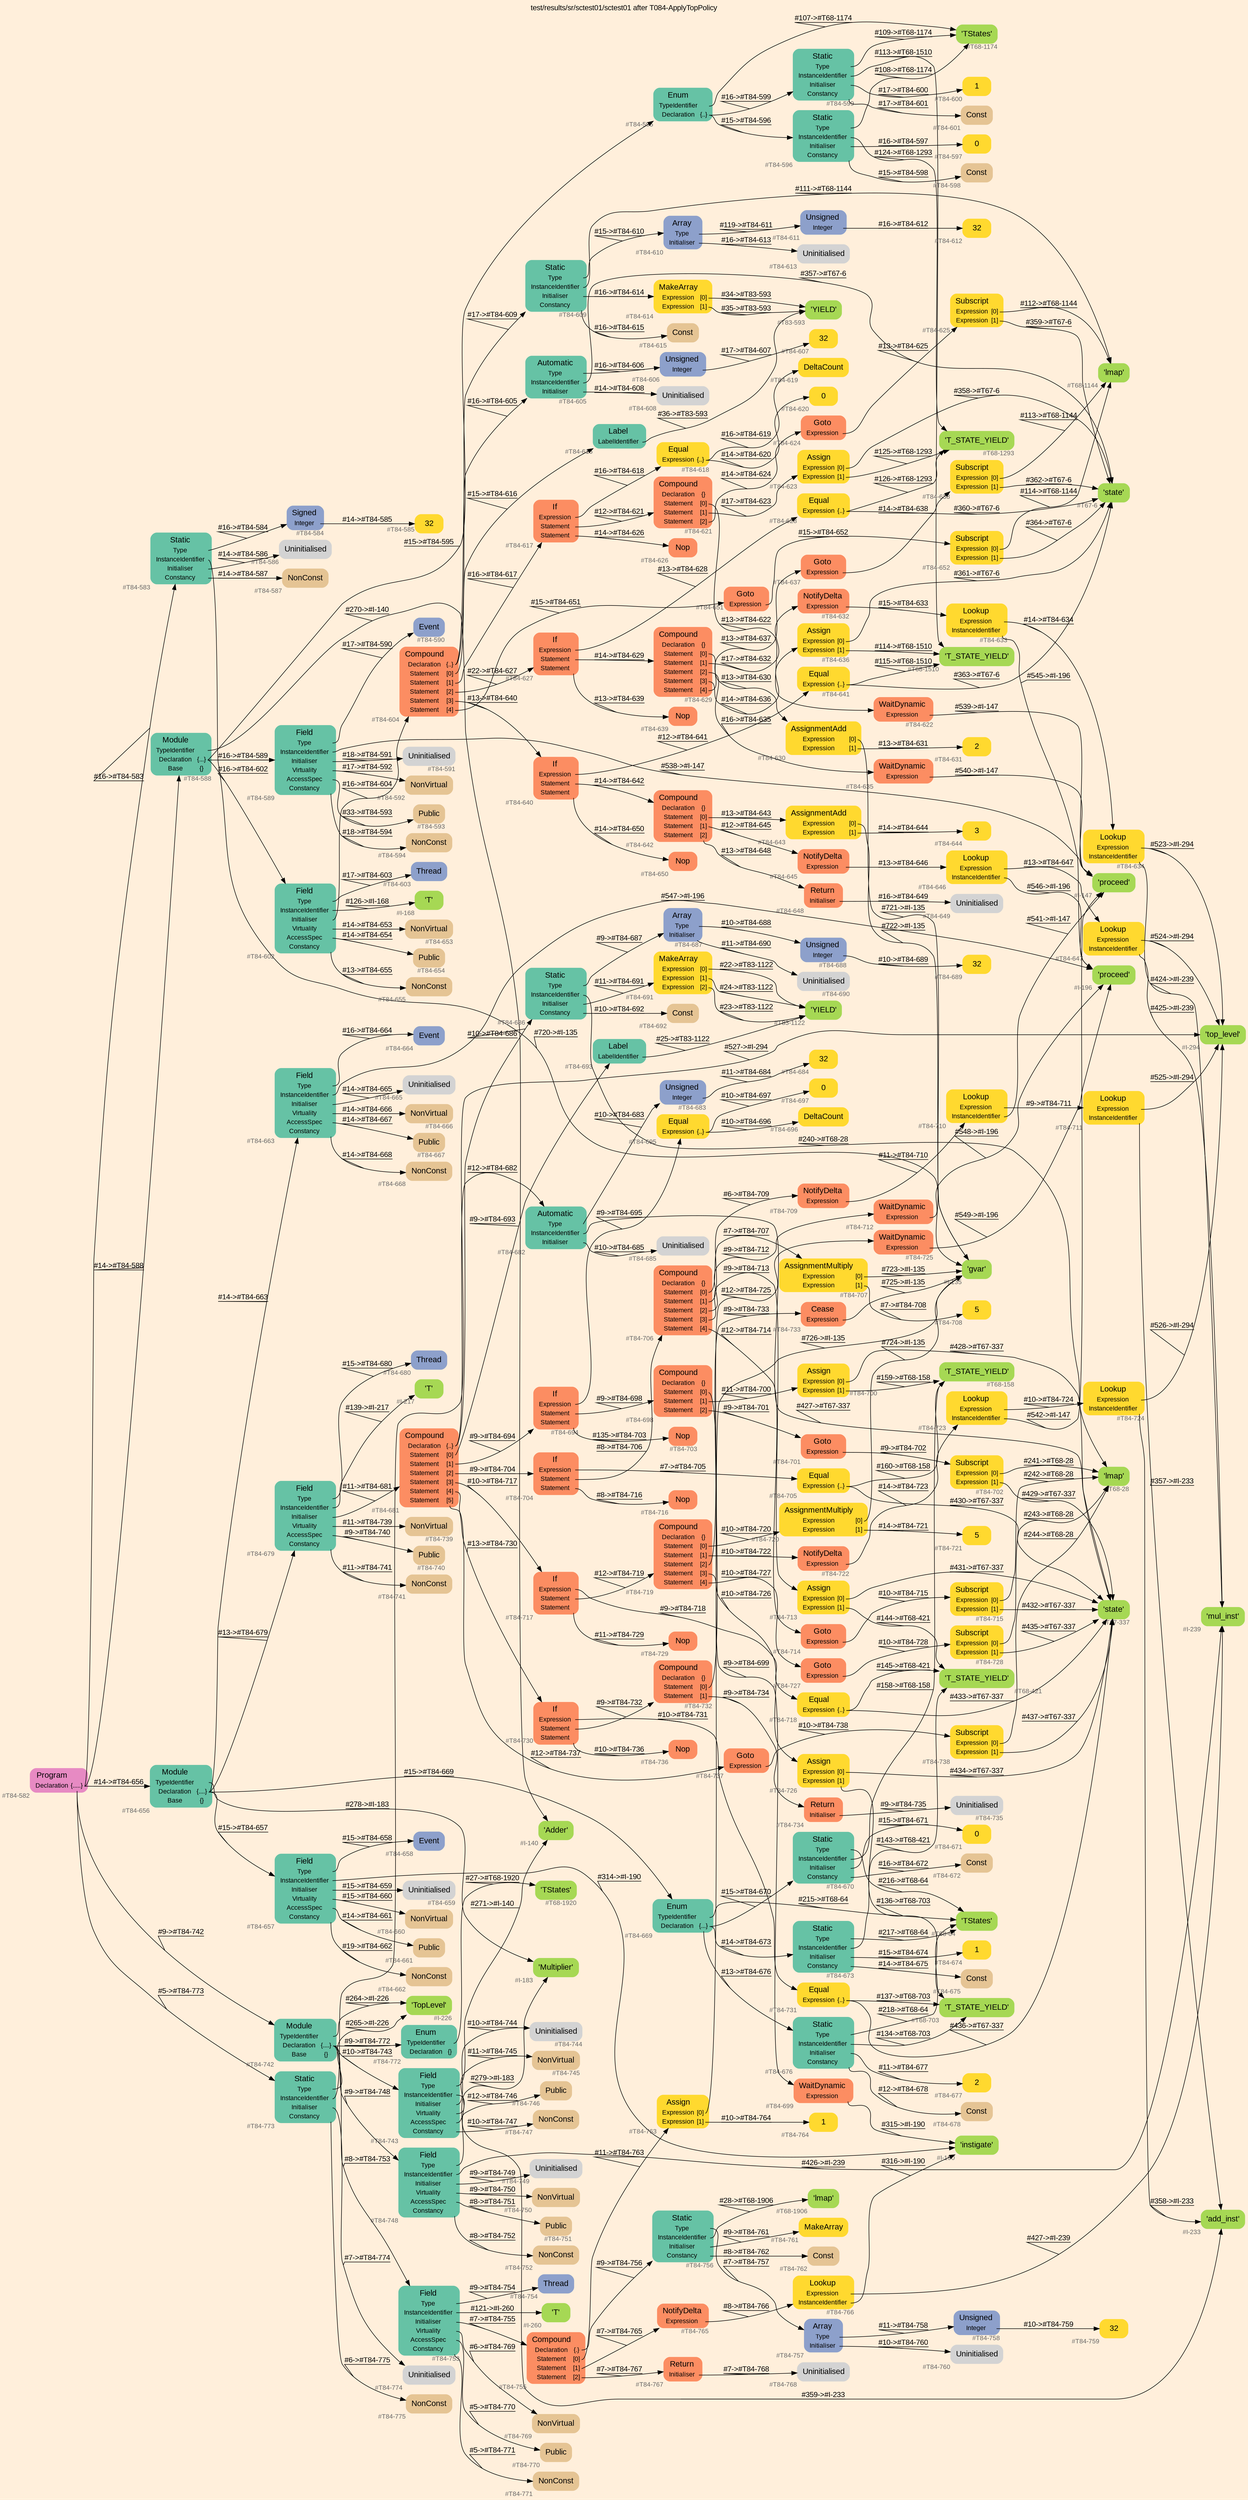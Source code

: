 digraph "test/results/sr/sctest01/sctest01 after T084-ApplyTopPolicy" {
label = "test/results/sr/sctest01/sctest01 after T084-ApplyTopPolicy"
labelloc = t
graph [
    rankdir = "LR"
    ranksep = 0.3
    bgcolor = antiquewhite1
    color = black
    fontcolor = black
    fontname = "Arial"
];
node [
    fontname = "Arial"
];
edge [
    fontname = "Arial"
];

// -------------------- node figure --------------------
// -------- block #T84-582 ----------
"#T84-582" [
    fillcolor = "/set28/4"
    xlabel = "#T84-582"
    fontsize = "12"
    fontcolor = grey40
    shape = "plaintext"
    label = <<TABLE BORDER="0" CELLBORDER="0" CELLSPACING="0">
     <TR><TD><FONT COLOR="black" POINT-SIZE="15">Program</FONT></TD></TR>
     <TR><TD><FONT COLOR="black" POINT-SIZE="12">Declaration</FONT></TD><TD PORT="port0"><FONT COLOR="black" POINT-SIZE="12">{.....}</FONT></TD></TR>
    </TABLE>>
    style = "rounded,filled"
];

// -------- block #T84-583 ----------
"#T84-583" [
    fillcolor = "/set28/1"
    xlabel = "#T84-583"
    fontsize = "12"
    fontcolor = grey40
    shape = "plaintext"
    label = <<TABLE BORDER="0" CELLBORDER="0" CELLSPACING="0">
     <TR><TD><FONT COLOR="black" POINT-SIZE="15">Static</FONT></TD></TR>
     <TR><TD><FONT COLOR="black" POINT-SIZE="12">Type</FONT></TD><TD PORT="port0"></TD></TR>
     <TR><TD><FONT COLOR="black" POINT-SIZE="12">InstanceIdentifier</FONT></TD><TD PORT="port1"></TD></TR>
     <TR><TD><FONT COLOR="black" POINT-SIZE="12">Initialiser</FONT></TD><TD PORT="port2"></TD></TR>
     <TR><TD><FONT COLOR="black" POINT-SIZE="12">Constancy</FONT></TD><TD PORT="port3"></TD></TR>
    </TABLE>>
    style = "rounded,filled"
];

// -------- block #T84-584 ----------
"#T84-584" [
    fillcolor = "/set28/3"
    xlabel = "#T84-584"
    fontsize = "12"
    fontcolor = grey40
    shape = "plaintext"
    label = <<TABLE BORDER="0" CELLBORDER="0" CELLSPACING="0">
     <TR><TD><FONT COLOR="black" POINT-SIZE="15">Signed</FONT></TD></TR>
     <TR><TD><FONT COLOR="black" POINT-SIZE="12">Integer</FONT></TD><TD PORT="port0"></TD></TR>
    </TABLE>>
    style = "rounded,filled"
];

// -------- block #T84-585 ----------
"#T84-585" [
    fillcolor = "/set28/6"
    xlabel = "#T84-585"
    fontsize = "12"
    fontcolor = grey40
    shape = "plaintext"
    label = <<TABLE BORDER="0" CELLBORDER="0" CELLSPACING="0">
     <TR><TD><FONT COLOR="black" POINT-SIZE="15">32</FONT></TD></TR>
    </TABLE>>
    style = "rounded,filled"
];

// -------- block #I-135 ----------
"#I-135" [
    fillcolor = "/set28/5"
    xlabel = "#I-135"
    fontsize = "12"
    fontcolor = grey40
    shape = "plaintext"
    label = <<TABLE BORDER="0" CELLBORDER="0" CELLSPACING="0">
     <TR><TD><FONT COLOR="black" POINT-SIZE="15">'gvar'</FONT></TD></TR>
    </TABLE>>
    style = "rounded,filled"
];

// -------- block #T84-586 ----------
"#T84-586" [
    xlabel = "#T84-586"
    fontsize = "12"
    fontcolor = grey40
    shape = "plaintext"
    label = <<TABLE BORDER="0" CELLBORDER="0" CELLSPACING="0">
     <TR><TD><FONT COLOR="black" POINT-SIZE="15">Uninitialised</FONT></TD></TR>
    </TABLE>>
    style = "rounded,filled"
];

// -------- block #T84-587 ----------
"#T84-587" [
    fillcolor = "/set28/7"
    xlabel = "#T84-587"
    fontsize = "12"
    fontcolor = grey40
    shape = "plaintext"
    label = <<TABLE BORDER="0" CELLBORDER="0" CELLSPACING="0">
     <TR><TD><FONT COLOR="black" POINT-SIZE="15">NonConst</FONT></TD></TR>
    </TABLE>>
    style = "rounded,filled"
];

// -------- block #T84-588 ----------
"#T84-588" [
    fillcolor = "/set28/1"
    xlabel = "#T84-588"
    fontsize = "12"
    fontcolor = grey40
    shape = "plaintext"
    label = <<TABLE BORDER="0" CELLBORDER="0" CELLSPACING="0">
     <TR><TD><FONT COLOR="black" POINT-SIZE="15">Module</FONT></TD></TR>
     <TR><TD><FONT COLOR="black" POINT-SIZE="12">TypeIdentifier</FONT></TD><TD PORT="port0"></TD></TR>
     <TR><TD><FONT COLOR="black" POINT-SIZE="12">Declaration</FONT></TD><TD PORT="port1"><FONT COLOR="black" POINT-SIZE="12">{...}</FONT></TD></TR>
     <TR><TD><FONT COLOR="black" POINT-SIZE="12">Base</FONT></TD><TD PORT="port2"><FONT COLOR="black" POINT-SIZE="12">{}</FONT></TD></TR>
    </TABLE>>
    style = "rounded,filled"
];

// -------- block #I-140 ----------
"#I-140" [
    fillcolor = "/set28/5"
    xlabel = "#I-140"
    fontsize = "12"
    fontcolor = grey40
    shape = "plaintext"
    label = <<TABLE BORDER="0" CELLBORDER="0" CELLSPACING="0">
     <TR><TD><FONT COLOR="black" POINT-SIZE="15">'Adder'</FONT></TD></TR>
    </TABLE>>
    style = "rounded,filled"
];

// -------- block #T84-589 ----------
"#T84-589" [
    fillcolor = "/set28/1"
    xlabel = "#T84-589"
    fontsize = "12"
    fontcolor = grey40
    shape = "plaintext"
    label = <<TABLE BORDER="0" CELLBORDER="0" CELLSPACING="0">
     <TR><TD><FONT COLOR="black" POINT-SIZE="15">Field</FONT></TD></TR>
     <TR><TD><FONT COLOR="black" POINT-SIZE="12">Type</FONT></TD><TD PORT="port0"></TD></TR>
     <TR><TD><FONT COLOR="black" POINT-SIZE="12">InstanceIdentifier</FONT></TD><TD PORT="port1"></TD></TR>
     <TR><TD><FONT COLOR="black" POINT-SIZE="12">Initialiser</FONT></TD><TD PORT="port2"></TD></TR>
     <TR><TD><FONT COLOR="black" POINT-SIZE="12">Virtuality</FONT></TD><TD PORT="port3"></TD></TR>
     <TR><TD><FONT COLOR="black" POINT-SIZE="12">AccessSpec</FONT></TD><TD PORT="port4"></TD></TR>
     <TR><TD><FONT COLOR="black" POINT-SIZE="12">Constancy</FONT></TD><TD PORT="port5"></TD></TR>
    </TABLE>>
    style = "rounded,filled"
];

// -------- block #T84-590 ----------
"#T84-590" [
    fillcolor = "/set28/3"
    xlabel = "#T84-590"
    fontsize = "12"
    fontcolor = grey40
    shape = "plaintext"
    label = <<TABLE BORDER="0" CELLBORDER="0" CELLSPACING="0">
     <TR><TD><FONT COLOR="black" POINT-SIZE="15">Event</FONT></TD></TR>
    </TABLE>>
    style = "rounded,filled"
];

// -------- block #I-147 ----------
"#I-147" [
    fillcolor = "/set28/5"
    xlabel = "#I-147"
    fontsize = "12"
    fontcolor = grey40
    shape = "plaintext"
    label = <<TABLE BORDER="0" CELLBORDER="0" CELLSPACING="0">
     <TR><TD><FONT COLOR="black" POINT-SIZE="15">'proceed'</FONT></TD></TR>
    </TABLE>>
    style = "rounded,filled"
];

// -------- block #T84-591 ----------
"#T84-591" [
    xlabel = "#T84-591"
    fontsize = "12"
    fontcolor = grey40
    shape = "plaintext"
    label = <<TABLE BORDER="0" CELLBORDER="0" CELLSPACING="0">
     <TR><TD><FONT COLOR="black" POINT-SIZE="15">Uninitialised</FONT></TD></TR>
    </TABLE>>
    style = "rounded,filled"
];

// -------- block #T84-592 ----------
"#T84-592" [
    fillcolor = "/set28/7"
    xlabel = "#T84-592"
    fontsize = "12"
    fontcolor = grey40
    shape = "plaintext"
    label = <<TABLE BORDER="0" CELLBORDER="0" CELLSPACING="0">
     <TR><TD><FONT COLOR="black" POINT-SIZE="15">NonVirtual</FONT></TD></TR>
    </TABLE>>
    style = "rounded,filled"
];

// -------- block #T84-593 ----------
"#T84-593" [
    fillcolor = "/set28/7"
    xlabel = "#T84-593"
    fontsize = "12"
    fontcolor = grey40
    shape = "plaintext"
    label = <<TABLE BORDER="0" CELLBORDER="0" CELLSPACING="0">
     <TR><TD><FONT COLOR="black" POINT-SIZE="15">Public</FONT></TD></TR>
    </TABLE>>
    style = "rounded,filled"
];

// -------- block #T84-594 ----------
"#T84-594" [
    fillcolor = "/set28/7"
    xlabel = "#T84-594"
    fontsize = "12"
    fontcolor = grey40
    shape = "plaintext"
    label = <<TABLE BORDER="0" CELLBORDER="0" CELLSPACING="0">
     <TR><TD><FONT COLOR="black" POINT-SIZE="15">NonConst</FONT></TD></TR>
    </TABLE>>
    style = "rounded,filled"
];

// -------- block #T84-595 ----------
"#T84-595" [
    fillcolor = "/set28/1"
    xlabel = "#T84-595"
    fontsize = "12"
    fontcolor = grey40
    shape = "plaintext"
    label = <<TABLE BORDER="0" CELLBORDER="0" CELLSPACING="0">
     <TR><TD><FONT COLOR="black" POINT-SIZE="15">Enum</FONT></TD></TR>
     <TR><TD><FONT COLOR="black" POINT-SIZE="12">TypeIdentifier</FONT></TD><TD PORT="port0"></TD></TR>
     <TR><TD><FONT COLOR="black" POINT-SIZE="12">Declaration</FONT></TD><TD PORT="port1"><FONT COLOR="black" POINT-SIZE="12">{..}</FONT></TD></TR>
    </TABLE>>
    style = "rounded,filled"
];

// -------- block #T68-1174 ----------
"#T68-1174" [
    fillcolor = "/set28/5"
    xlabel = "#T68-1174"
    fontsize = "12"
    fontcolor = grey40
    shape = "plaintext"
    label = <<TABLE BORDER="0" CELLBORDER="0" CELLSPACING="0">
     <TR><TD><FONT COLOR="black" POINT-SIZE="15">'TStates'</FONT></TD></TR>
    </TABLE>>
    style = "rounded,filled"
];

// -------- block #T84-596 ----------
"#T84-596" [
    fillcolor = "/set28/1"
    xlabel = "#T84-596"
    fontsize = "12"
    fontcolor = grey40
    shape = "plaintext"
    label = <<TABLE BORDER="0" CELLBORDER="0" CELLSPACING="0">
     <TR><TD><FONT COLOR="black" POINT-SIZE="15">Static</FONT></TD></TR>
     <TR><TD><FONT COLOR="black" POINT-SIZE="12">Type</FONT></TD><TD PORT="port0"></TD></TR>
     <TR><TD><FONT COLOR="black" POINT-SIZE="12">InstanceIdentifier</FONT></TD><TD PORT="port1"></TD></TR>
     <TR><TD><FONT COLOR="black" POINT-SIZE="12">Initialiser</FONT></TD><TD PORT="port2"></TD></TR>
     <TR><TD><FONT COLOR="black" POINT-SIZE="12">Constancy</FONT></TD><TD PORT="port3"></TD></TR>
    </TABLE>>
    style = "rounded,filled"
];

// -------- block #T68-1293 ----------
"#T68-1293" [
    fillcolor = "/set28/5"
    xlabel = "#T68-1293"
    fontsize = "12"
    fontcolor = grey40
    shape = "plaintext"
    label = <<TABLE BORDER="0" CELLBORDER="0" CELLSPACING="0">
     <TR><TD><FONT COLOR="black" POINT-SIZE="15">'T_STATE_YIELD'</FONT></TD></TR>
    </TABLE>>
    style = "rounded,filled"
];

// -------- block #T84-597 ----------
"#T84-597" [
    fillcolor = "/set28/6"
    xlabel = "#T84-597"
    fontsize = "12"
    fontcolor = grey40
    shape = "plaintext"
    label = <<TABLE BORDER="0" CELLBORDER="0" CELLSPACING="0">
     <TR><TD><FONT COLOR="black" POINT-SIZE="15">0</FONT></TD></TR>
    </TABLE>>
    style = "rounded,filled"
];

// -------- block #T84-598 ----------
"#T84-598" [
    fillcolor = "/set28/7"
    xlabel = "#T84-598"
    fontsize = "12"
    fontcolor = grey40
    shape = "plaintext"
    label = <<TABLE BORDER="0" CELLBORDER="0" CELLSPACING="0">
     <TR><TD><FONT COLOR="black" POINT-SIZE="15">Const</FONT></TD></TR>
    </TABLE>>
    style = "rounded,filled"
];

// -------- block #T84-599 ----------
"#T84-599" [
    fillcolor = "/set28/1"
    xlabel = "#T84-599"
    fontsize = "12"
    fontcolor = grey40
    shape = "plaintext"
    label = <<TABLE BORDER="0" CELLBORDER="0" CELLSPACING="0">
     <TR><TD><FONT COLOR="black" POINT-SIZE="15">Static</FONT></TD></TR>
     <TR><TD><FONT COLOR="black" POINT-SIZE="12">Type</FONT></TD><TD PORT="port0"></TD></TR>
     <TR><TD><FONT COLOR="black" POINT-SIZE="12">InstanceIdentifier</FONT></TD><TD PORT="port1"></TD></TR>
     <TR><TD><FONT COLOR="black" POINT-SIZE="12">Initialiser</FONT></TD><TD PORT="port2"></TD></TR>
     <TR><TD><FONT COLOR="black" POINT-SIZE="12">Constancy</FONT></TD><TD PORT="port3"></TD></TR>
    </TABLE>>
    style = "rounded,filled"
];

// -------- block #T68-1510 ----------
"#T68-1510" [
    fillcolor = "/set28/5"
    xlabel = "#T68-1510"
    fontsize = "12"
    fontcolor = grey40
    shape = "plaintext"
    label = <<TABLE BORDER="0" CELLBORDER="0" CELLSPACING="0">
     <TR><TD><FONT COLOR="black" POINT-SIZE="15">'T_STATE_YIELD'</FONT></TD></TR>
    </TABLE>>
    style = "rounded,filled"
];

// -------- block #T84-600 ----------
"#T84-600" [
    fillcolor = "/set28/6"
    xlabel = "#T84-600"
    fontsize = "12"
    fontcolor = grey40
    shape = "plaintext"
    label = <<TABLE BORDER="0" CELLBORDER="0" CELLSPACING="0">
     <TR><TD><FONT COLOR="black" POINT-SIZE="15">1</FONT></TD></TR>
    </TABLE>>
    style = "rounded,filled"
];

// -------- block #T84-601 ----------
"#T84-601" [
    fillcolor = "/set28/7"
    xlabel = "#T84-601"
    fontsize = "12"
    fontcolor = grey40
    shape = "plaintext"
    label = <<TABLE BORDER="0" CELLBORDER="0" CELLSPACING="0">
     <TR><TD><FONT COLOR="black" POINT-SIZE="15">Const</FONT></TD></TR>
    </TABLE>>
    style = "rounded,filled"
];

// -------- block #T84-602 ----------
"#T84-602" [
    fillcolor = "/set28/1"
    xlabel = "#T84-602"
    fontsize = "12"
    fontcolor = grey40
    shape = "plaintext"
    label = <<TABLE BORDER="0" CELLBORDER="0" CELLSPACING="0">
     <TR><TD><FONT COLOR="black" POINT-SIZE="15">Field</FONT></TD></TR>
     <TR><TD><FONT COLOR="black" POINT-SIZE="12">Type</FONT></TD><TD PORT="port0"></TD></TR>
     <TR><TD><FONT COLOR="black" POINT-SIZE="12">InstanceIdentifier</FONT></TD><TD PORT="port1"></TD></TR>
     <TR><TD><FONT COLOR="black" POINT-SIZE="12">Initialiser</FONT></TD><TD PORT="port2"></TD></TR>
     <TR><TD><FONT COLOR="black" POINT-SIZE="12">Virtuality</FONT></TD><TD PORT="port3"></TD></TR>
     <TR><TD><FONT COLOR="black" POINT-SIZE="12">AccessSpec</FONT></TD><TD PORT="port4"></TD></TR>
     <TR><TD><FONT COLOR="black" POINT-SIZE="12">Constancy</FONT></TD><TD PORT="port5"></TD></TR>
    </TABLE>>
    style = "rounded,filled"
];

// -------- block #T84-603 ----------
"#T84-603" [
    fillcolor = "/set28/3"
    xlabel = "#T84-603"
    fontsize = "12"
    fontcolor = grey40
    shape = "plaintext"
    label = <<TABLE BORDER="0" CELLBORDER="0" CELLSPACING="0">
     <TR><TD><FONT COLOR="black" POINT-SIZE="15">Thread</FONT></TD></TR>
    </TABLE>>
    style = "rounded,filled"
];

// -------- block #I-168 ----------
"#I-168" [
    fillcolor = "/set28/5"
    xlabel = "#I-168"
    fontsize = "12"
    fontcolor = grey40
    shape = "plaintext"
    label = <<TABLE BORDER="0" CELLBORDER="0" CELLSPACING="0">
     <TR><TD><FONT COLOR="black" POINT-SIZE="15">'T'</FONT></TD></TR>
    </TABLE>>
    style = "rounded,filled"
];

// -------- block #T84-604 ----------
"#T84-604" [
    fillcolor = "/set28/2"
    xlabel = "#T84-604"
    fontsize = "12"
    fontcolor = grey40
    shape = "plaintext"
    label = <<TABLE BORDER="0" CELLBORDER="0" CELLSPACING="0">
     <TR><TD><FONT COLOR="black" POINT-SIZE="15">Compound</FONT></TD></TR>
     <TR><TD><FONT COLOR="black" POINT-SIZE="12">Declaration</FONT></TD><TD PORT="port0"><FONT COLOR="black" POINT-SIZE="12">{..}</FONT></TD></TR>
     <TR><TD><FONT COLOR="black" POINT-SIZE="12">Statement</FONT></TD><TD PORT="port1"><FONT COLOR="black" POINT-SIZE="12">[0]</FONT></TD></TR>
     <TR><TD><FONT COLOR="black" POINT-SIZE="12">Statement</FONT></TD><TD PORT="port2"><FONT COLOR="black" POINT-SIZE="12">[1]</FONT></TD></TR>
     <TR><TD><FONT COLOR="black" POINT-SIZE="12">Statement</FONT></TD><TD PORT="port3"><FONT COLOR="black" POINT-SIZE="12">[2]</FONT></TD></TR>
     <TR><TD><FONT COLOR="black" POINT-SIZE="12">Statement</FONT></TD><TD PORT="port4"><FONT COLOR="black" POINT-SIZE="12">[3]</FONT></TD></TR>
     <TR><TD><FONT COLOR="black" POINT-SIZE="12">Statement</FONT></TD><TD PORT="port5"><FONT COLOR="black" POINT-SIZE="12">[4]</FONT></TD></TR>
    </TABLE>>
    style = "rounded,filled"
];

// -------- block #T84-605 ----------
"#T84-605" [
    fillcolor = "/set28/1"
    xlabel = "#T84-605"
    fontsize = "12"
    fontcolor = grey40
    shape = "plaintext"
    label = <<TABLE BORDER="0" CELLBORDER="0" CELLSPACING="0">
     <TR><TD><FONT COLOR="black" POINT-SIZE="15">Automatic</FONT></TD></TR>
     <TR><TD><FONT COLOR="black" POINT-SIZE="12">Type</FONT></TD><TD PORT="port0"></TD></TR>
     <TR><TD><FONT COLOR="black" POINT-SIZE="12">InstanceIdentifier</FONT></TD><TD PORT="port1"></TD></TR>
     <TR><TD><FONT COLOR="black" POINT-SIZE="12">Initialiser</FONT></TD><TD PORT="port2"></TD></TR>
    </TABLE>>
    style = "rounded,filled"
];

// -------- block #T84-606 ----------
"#T84-606" [
    fillcolor = "/set28/3"
    xlabel = "#T84-606"
    fontsize = "12"
    fontcolor = grey40
    shape = "plaintext"
    label = <<TABLE BORDER="0" CELLBORDER="0" CELLSPACING="0">
     <TR><TD><FONT COLOR="black" POINT-SIZE="15">Unsigned</FONT></TD></TR>
     <TR><TD><FONT COLOR="black" POINT-SIZE="12">Integer</FONT></TD><TD PORT="port0"></TD></TR>
    </TABLE>>
    style = "rounded,filled"
];

// -------- block #T84-607 ----------
"#T84-607" [
    fillcolor = "/set28/6"
    xlabel = "#T84-607"
    fontsize = "12"
    fontcolor = grey40
    shape = "plaintext"
    label = <<TABLE BORDER="0" CELLBORDER="0" CELLSPACING="0">
     <TR><TD><FONT COLOR="black" POINT-SIZE="15">32</FONT></TD></TR>
    </TABLE>>
    style = "rounded,filled"
];

// -------- block #T67-6 ----------
"#T67-6" [
    fillcolor = "/set28/5"
    xlabel = "#T67-6"
    fontsize = "12"
    fontcolor = grey40
    shape = "plaintext"
    label = <<TABLE BORDER="0" CELLBORDER="0" CELLSPACING="0">
     <TR><TD><FONT COLOR="black" POINT-SIZE="15">'state'</FONT></TD></TR>
    </TABLE>>
    style = "rounded,filled"
];

// -------- block #T84-608 ----------
"#T84-608" [
    xlabel = "#T84-608"
    fontsize = "12"
    fontcolor = grey40
    shape = "plaintext"
    label = <<TABLE BORDER="0" CELLBORDER="0" CELLSPACING="0">
     <TR><TD><FONT COLOR="black" POINT-SIZE="15">Uninitialised</FONT></TD></TR>
    </TABLE>>
    style = "rounded,filled"
];

// -------- block #T84-609 ----------
"#T84-609" [
    fillcolor = "/set28/1"
    xlabel = "#T84-609"
    fontsize = "12"
    fontcolor = grey40
    shape = "plaintext"
    label = <<TABLE BORDER="0" CELLBORDER="0" CELLSPACING="0">
     <TR><TD><FONT COLOR="black" POINT-SIZE="15">Static</FONT></TD></TR>
     <TR><TD><FONT COLOR="black" POINT-SIZE="12">Type</FONT></TD><TD PORT="port0"></TD></TR>
     <TR><TD><FONT COLOR="black" POINT-SIZE="12">InstanceIdentifier</FONT></TD><TD PORT="port1"></TD></TR>
     <TR><TD><FONT COLOR="black" POINT-SIZE="12">Initialiser</FONT></TD><TD PORT="port2"></TD></TR>
     <TR><TD><FONT COLOR="black" POINT-SIZE="12">Constancy</FONT></TD><TD PORT="port3"></TD></TR>
    </TABLE>>
    style = "rounded,filled"
];

// -------- block #T84-610 ----------
"#T84-610" [
    fillcolor = "/set28/3"
    xlabel = "#T84-610"
    fontsize = "12"
    fontcolor = grey40
    shape = "plaintext"
    label = <<TABLE BORDER="0" CELLBORDER="0" CELLSPACING="0">
     <TR><TD><FONT COLOR="black" POINT-SIZE="15">Array</FONT></TD></TR>
     <TR><TD><FONT COLOR="black" POINT-SIZE="12">Type</FONT></TD><TD PORT="port0"></TD></TR>
     <TR><TD><FONT COLOR="black" POINT-SIZE="12">Initialiser</FONT></TD><TD PORT="port1"></TD></TR>
    </TABLE>>
    style = "rounded,filled"
];

// -------- block #T84-611 ----------
"#T84-611" [
    fillcolor = "/set28/3"
    xlabel = "#T84-611"
    fontsize = "12"
    fontcolor = grey40
    shape = "plaintext"
    label = <<TABLE BORDER="0" CELLBORDER="0" CELLSPACING="0">
     <TR><TD><FONT COLOR="black" POINT-SIZE="15">Unsigned</FONT></TD></TR>
     <TR><TD><FONT COLOR="black" POINT-SIZE="12">Integer</FONT></TD><TD PORT="port0"></TD></TR>
    </TABLE>>
    style = "rounded,filled"
];

// -------- block #T84-612 ----------
"#T84-612" [
    fillcolor = "/set28/6"
    xlabel = "#T84-612"
    fontsize = "12"
    fontcolor = grey40
    shape = "plaintext"
    label = <<TABLE BORDER="0" CELLBORDER="0" CELLSPACING="0">
     <TR><TD><FONT COLOR="black" POINT-SIZE="15">32</FONT></TD></TR>
    </TABLE>>
    style = "rounded,filled"
];

// -------- block #T84-613 ----------
"#T84-613" [
    xlabel = "#T84-613"
    fontsize = "12"
    fontcolor = grey40
    shape = "plaintext"
    label = <<TABLE BORDER="0" CELLBORDER="0" CELLSPACING="0">
     <TR><TD><FONT COLOR="black" POINT-SIZE="15">Uninitialised</FONT></TD></TR>
    </TABLE>>
    style = "rounded,filled"
];

// -------- block #T68-1144 ----------
"#T68-1144" [
    fillcolor = "/set28/5"
    xlabel = "#T68-1144"
    fontsize = "12"
    fontcolor = grey40
    shape = "plaintext"
    label = <<TABLE BORDER="0" CELLBORDER="0" CELLSPACING="0">
     <TR><TD><FONT COLOR="black" POINT-SIZE="15">'lmap'</FONT></TD></TR>
    </TABLE>>
    style = "rounded,filled"
];

// -------- block #T84-614 ----------
"#T84-614" [
    fillcolor = "/set28/6"
    xlabel = "#T84-614"
    fontsize = "12"
    fontcolor = grey40
    shape = "plaintext"
    label = <<TABLE BORDER="0" CELLBORDER="0" CELLSPACING="0">
     <TR><TD><FONT COLOR="black" POINT-SIZE="15">MakeArray</FONT></TD></TR>
     <TR><TD><FONT COLOR="black" POINT-SIZE="12">Expression</FONT></TD><TD PORT="port0"><FONT COLOR="black" POINT-SIZE="12">[0]</FONT></TD></TR>
     <TR><TD><FONT COLOR="black" POINT-SIZE="12">Expression</FONT></TD><TD PORT="port1"><FONT COLOR="black" POINT-SIZE="12">[1]</FONT></TD></TR>
    </TABLE>>
    style = "rounded,filled"
];

// -------- block #T83-593 ----------
"#T83-593" [
    fillcolor = "/set28/5"
    xlabel = "#T83-593"
    fontsize = "12"
    fontcolor = grey40
    shape = "plaintext"
    label = <<TABLE BORDER="0" CELLBORDER="0" CELLSPACING="0">
     <TR><TD><FONT COLOR="black" POINT-SIZE="15">'YIELD'</FONT></TD></TR>
    </TABLE>>
    style = "rounded,filled"
];

// -------- block #T84-615 ----------
"#T84-615" [
    fillcolor = "/set28/7"
    xlabel = "#T84-615"
    fontsize = "12"
    fontcolor = grey40
    shape = "plaintext"
    label = <<TABLE BORDER="0" CELLBORDER="0" CELLSPACING="0">
     <TR><TD><FONT COLOR="black" POINT-SIZE="15">Const</FONT></TD></TR>
    </TABLE>>
    style = "rounded,filled"
];

// -------- block #T84-616 ----------
"#T84-616" [
    fillcolor = "/set28/1"
    xlabel = "#T84-616"
    fontsize = "12"
    fontcolor = grey40
    shape = "plaintext"
    label = <<TABLE BORDER="0" CELLBORDER="0" CELLSPACING="0">
     <TR><TD><FONT COLOR="black" POINT-SIZE="15">Label</FONT></TD></TR>
     <TR><TD><FONT COLOR="black" POINT-SIZE="12">LabelIdentifier</FONT></TD><TD PORT="port0"></TD></TR>
    </TABLE>>
    style = "rounded,filled"
];

// -------- block #T84-617 ----------
"#T84-617" [
    fillcolor = "/set28/2"
    xlabel = "#T84-617"
    fontsize = "12"
    fontcolor = grey40
    shape = "plaintext"
    label = <<TABLE BORDER="0" CELLBORDER="0" CELLSPACING="0">
     <TR><TD><FONT COLOR="black" POINT-SIZE="15">If</FONT></TD></TR>
     <TR><TD><FONT COLOR="black" POINT-SIZE="12">Expression</FONT></TD><TD PORT="port0"></TD></TR>
     <TR><TD><FONT COLOR="black" POINT-SIZE="12">Statement</FONT></TD><TD PORT="port1"></TD></TR>
     <TR><TD><FONT COLOR="black" POINT-SIZE="12">Statement</FONT></TD><TD PORT="port2"></TD></TR>
    </TABLE>>
    style = "rounded,filled"
];

// -------- block #T84-618 ----------
"#T84-618" [
    fillcolor = "/set28/6"
    xlabel = "#T84-618"
    fontsize = "12"
    fontcolor = grey40
    shape = "plaintext"
    label = <<TABLE BORDER="0" CELLBORDER="0" CELLSPACING="0">
     <TR><TD><FONT COLOR="black" POINT-SIZE="15">Equal</FONT></TD></TR>
     <TR><TD><FONT COLOR="black" POINT-SIZE="12">Expression</FONT></TD><TD PORT="port0"><FONT COLOR="black" POINT-SIZE="12">{..}</FONT></TD></TR>
    </TABLE>>
    style = "rounded,filled"
];

// -------- block #T84-619 ----------
"#T84-619" [
    fillcolor = "/set28/6"
    xlabel = "#T84-619"
    fontsize = "12"
    fontcolor = grey40
    shape = "plaintext"
    label = <<TABLE BORDER="0" CELLBORDER="0" CELLSPACING="0">
     <TR><TD><FONT COLOR="black" POINT-SIZE="15">DeltaCount</FONT></TD></TR>
    </TABLE>>
    style = "rounded,filled"
];

// -------- block #T84-620 ----------
"#T84-620" [
    fillcolor = "/set28/6"
    xlabel = "#T84-620"
    fontsize = "12"
    fontcolor = grey40
    shape = "plaintext"
    label = <<TABLE BORDER="0" CELLBORDER="0" CELLSPACING="0">
     <TR><TD><FONT COLOR="black" POINT-SIZE="15">0</FONT></TD></TR>
    </TABLE>>
    style = "rounded,filled"
];

// -------- block #T84-621 ----------
"#T84-621" [
    fillcolor = "/set28/2"
    xlabel = "#T84-621"
    fontsize = "12"
    fontcolor = grey40
    shape = "plaintext"
    label = <<TABLE BORDER="0" CELLBORDER="0" CELLSPACING="0">
     <TR><TD><FONT COLOR="black" POINT-SIZE="15">Compound</FONT></TD></TR>
     <TR><TD><FONT COLOR="black" POINT-SIZE="12">Declaration</FONT></TD><TD PORT="port0"><FONT COLOR="black" POINT-SIZE="12">{}</FONT></TD></TR>
     <TR><TD><FONT COLOR="black" POINT-SIZE="12">Statement</FONT></TD><TD PORT="port1"><FONT COLOR="black" POINT-SIZE="12">[0]</FONT></TD></TR>
     <TR><TD><FONT COLOR="black" POINT-SIZE="12">Statement</FONT></TD><TD PORT="port2"><FONT COLOR="black" POINT-SIZE="12">[1]</FONT></TD></TR>
     <TR><TD><FONT COLOR="black" POINT-SIZE="12">Statement</FONT></TD><TD PORT="port3"><FONT COLOR="black" POINT-SIZE="12">[2]</FONT></TD></TR>
    </TABLE>>
    style = "rounded,filled"
];

// -------- block #T84-622 ----------
"#T84-622" [
    fillcolor = "/set28/2"
    xlabel = "#T84-622"
    fontsize = "12"
    fontcolor = grey40
    shape = "plaintext"
    label = <<TABLE BORDER="0" CELLBORDER="0" CELLSPACING="0">
     <TR><TD><FONT COLOR="black" POINT-SIZE="15">WaitDynamic</FONT></TD></TR>
     <TR><TD><FONT COLOR="black" POINT-SIZE="12">Expression</FONT></TD><TD PORT="port0"></TD></TR>
    </TABLE>>
    style = "rounded,filled"
];

// -------- block #T84-623 ----------
"#T84-623" [
    fillcolor = "/set28/6"
    xlabel = "#T84-623"
    fontsize = "12"
    fontcolor = grey40
    shape = "plaintext"
    label = <<TABLE BORDER="0" CELLBORDER="0" CELLSPACING="0">
     <TR><TD><FONT COLOR="black" POINT-SIZE="15">Assign</FONT></TD></TR>
     <TR><TD><FONT COLOR="black" POINT-SIZE="12">Expression</FONT></TD><TD PORT="port0"><FONT COLOR="black" POINT-SIZE="12">[0]</FONT></TD></TR>
     <TR><TD><FONT COLOR="black" POINT-SIZE="12">Expression</FONT></TD><TD PORT="port1"><FONT COLOR="black" POINT-SIZE="12">[1]</FONT></TD></TR>
    </TABLE>>
    style = "rounded,filled"
];

// -------- block #T84-624 ----------
"#T84-624" [
    fillcolor = "/set28/2"
    xlabel = "#T84-624"
    fontsize = "12"
    fontcolor = grey40
    shape = "plaintext"
    label = <<TABLE BORDER="0" CELLBORDER="0" CELLSPACING="0">
     <TR><TD><FONT COLOR="black" POINT-SIZE="15">Goto</FONT></TD></TR>
     <TR><TD><FONT COLOR="black" POINT-SIZE="12">Expression</FONT></TD><TD PORT="port0"></TD></TR>
    </TABLE>>
    style = "rounded,filled"
];

// -------- block #T84-625 ----------
"#T84-625" [
    fillcolor = "/set28/6"
    xlabel = "#T84-625"
    fontsize = "12"
    fontcolor = grey40
    shape = "plaintext"
    label = <<TABLE BORDER="0" CELLBORDER="0" CELLSPACING="0">
     <TR><TD><FONT COLOR="black" POINT-SIZE="15">Subscript</FONT></TD></TR>
     <TR><TD><FONT COLOR="black" POINT-SIZE="12">Expression</FONT></TD><TD PORT="port0"><FONT COLOR="black" POINT-SIZE="12">[0]</FONT></TD></TR>
     <TR><TD><FONT COLOR="black" POINT-SIZE="12">Expression</FONT></TD><TD PORT="port1"><FONT COLOR="black" POINT-SIZE="12">[1]</FONT></TD></TR>
    </TABLE>>
    style = "rounded,filled"
];

// -------- block #T84-626 ----------
"#T84-626" [
    fillcolor = "/set28/2"
    xlabel = "#T84-626"
    fontsize = "12"
    fontcolor = grey40
    shape = "plaintext"
    label = <<TABLE BORDER="0" CELLBORDER="0" CELLSPACING="0">
     <TR><TD><FONT COLOR="black" POINT-SIZE="15">Nop</FONT></TD></TR>
    </TABLE>>
    style = "rounded,filled"
];

// -------- block #T84-627 ----------
"#T84-627" [
    fillcolor = "/set28/2"
    xlabel = "#T84-627"
    fontsize = "12"
    fontcolor = grey40
    shape = "plaintext"
    label = <<TABLE BORDER="0" CELLBORDER="0" CELLSPACING="0">
     <TR><TD><FONT COLOR="black" POINT-SIZE="15">If</FONT></TD></TR>
     <TR><TD><FONT COLOR="black" POINT-SIZE="12">Expression</FONT></TD><TD PORT="port0"></TD></TR>
     <TR><TD><FONT COLOR="black" POINT-SIZE="12">Statement</FONT></TD><TD PORT="port1"></TD></TR>
     <TR><TD><FONT COLOR="black" POINT-SIZE="12">Statement</FONT></TD><TD PORT="port2"></TD></TR>
    </TABLE>>
    style = "rounded,filled"
];

// -------- block #T84-628 ----------
"#T84-628" [
    fillcolor = "/set28/6"
    xlabel = "#T84-628"
    fontsize = "12"
    fontcolor = grey40
    shape = "plaintext"
    label = <<TABLE BORDER="0" CELLBORDER="0" CELLSPACING="0">
     <TR><TD><FONT COLOR="black" POINT-SIZE="15">Equal</FONT></TD></TR>
     <TR><TD><FONT COLOR="black" POINT-SIZE="12">Expression</FONT></TD><TD PORT="port0"><FONT COLOR="black" POINT-SIZE="12">{..}</FONT></TD></TR>
    </TABLE>>
    style = "rounded,filled"
];

// -------- block #T84-629 ----------
"#T84-629" [
    fillcolor = "/set28/2"
    xlabel = "#T84-629"
    fontsize = "12"
    fontcolor = grey40
    shape = "plaintext"
    label = <<TABLE BORDER="0" CELLBORDER="0" CELLSPACING="0">
     <TR><TD><FONT COLOR="black" POINT-SIZE="15">Compound</FONT></TD></TR>
     <TR><TD><FONT COLOR="black" POINT-SIZE="12">Declaration</FONT></TD><TD PORT="port0"><FONT COLOR="black" POINT-SIZE="12">{}</FONT></TD></TR>
     <TR><TD><FONT COLOR="black" POINT-SIZE="12">Statement</FONT></TD><TD PORT="port1"><FONT COLOR="black" POINT-SIZE="12">[0]</FONT></TD></TR>
     <TR><TD><FONT COLOR="black" POINT-SIZE="12">Statement</FONT></TD><TD PORT="port2"><FONT COLOR="black" POINT-SIZE="12">[1]</FONT></TD></TR>
     <TR><TD><FONT COLOR="black" POINT-SIZE="12">Statement</FONT></TD><TD PORT="port3"><FONT COLOR="black" POINT-SIZE="12">[2]</FONT></TD></TR>
     <TR><TD><FONT COLOR="black" POINT-SIZE="12">Statement</FONT></TD><TD PORT="port4"><FONT COLOR="black" POINT-SIZE="12">[3]</FONT></TD></TR>
     <TR><TD><FONT COLOR="black" POINT-SIZE="12">Statement</FONT></TD><TD PORT="port5"><FONT COLOR="black" POINT-SIZE="12">[4]</FONT></TD></TR>
    </TABLE>>
    style = "rounded,filled"
];

// -------- block #T84-630 ----------
"#T84-630" [
    fillcolor = "/set28/6"
    xlabel = "#T84-630"
    fontsize = "12"
    fontcolor = grey40
    shape = "plaintext"
    label = <<TABLE BORDER="0" CELLBORDER="0" CELLSPACING="0">
     <TR><TD><FONT COLOR="black" POINT-SIZE="15">AssignmentAdd</FONT></TD></TR>
     <TR><TD><FONT COLOR="black" POINT-SIZE="12">Expression</FONT></TD><TD PORT="port0"><FONT COLOR="black" POINT-SIZE="12">[0]</FONT></TD></TR>
     <TR><TD><FONT COLOR="black" POINT-SIZE="12">Expression</FONT></TD><TD PORT="port1"><FONT COLOR="black" POINT-SIZE="12">[1]</FONT></TD></TR>
    </TABLE>>
    style = "rounded,filled"
];

// -------- block #T84-631 ----------
"#T84-631" [
    fillcolor = "/set28/6"
    xlabel = "#T84-631"
    fontsize = "12"
    fontcolor = grey40
    shape = "plaintext"
    label = <<TABLE BORDER="0" CELLBORDER="0" CELLSPACING="0">
     <TR><TD><FONT COLOR="black" POINT-SIZE="15">2</FONT></TD></TR>
    </TABLE>>
    style = "rounded,filled"
];

// -------- block #T84-632 ----------
"#T84-632" [
    fillcolor = "/set28/2"
    xlabel = "#T84-632"
    fontsize = "12"
    fontcolor = grey40
    shape = "plaintext"
    label = <<TABLE BORDER="0" CELLBORDER="0" CELLSPACING="0">
     <TR><TD><FONT COLOR="black" POINT-SIZE="15">NotifyDelta</FONT></TD></TR>
     <TR><TD><FONT COLOR="black" POINT-SIZE="12">Expression</FONT></TD><TD PORT="port0"></TD></TR>
    </TABLE>>
    style = "rounded,filled"
];

// -------- block #T84-633 ----------
"#T84-633" [
    fillcolor = "/set28/6"
    xlabel = "#T84-633"
    fontsize = "12"
    fontcolor = grey40
    shape = "plaintext"
    label = <<TABLE BORDER="0" CELLBORDER="0" CELLSPACING="0">
     <TR><TD><FONT COLOR="black" POINT-SIZE="15">Lookup</FONT></TD></TR>
     <TR><TD><FONT COLOR="black" POINT-SIZE="12">Expression</FONT></TD><TD PORT="port0"></TD></TR>
     <TR><TD><FONT COLOR="black" POINT-SIZE="12">InstanceIdentifier</FONT></TD><TD PORT="port1"></TD></TR>
    </TABLE>>
    style = "rounded,filled"
];

// -------- block #T84-634 ----------
"#T84-634" [
    fillcolor = "/set28/6"
    xlabel = "#T84-634"
    fontsize = "12"
    fontcolor = grey40
    shape = "plaintext"
    label = <<TABLE BORDER="0" CELLBORDER="0" CELLSPACING="0">
     <TR><TD><FONT COLOR="black" POINT-SIZE="15">Lookup</FONT></TD></TR>
     <TR><TD><FONT COLOR="black" POINT-SIZE="12">Expression</FONT></TD><TD PORT="port0"></TD></TR>
     <TR><TD><FONT COLOR="black" POINT-SIZE="12">InstanceIdentifier</FONT></TD><TD PORT="port1"></TD></TR>
    </TABLE>>
    style = "rounded,filled"
];

// -------- block #I-294 ----------
"#I-294" [
    fillcolor = "/set28/5"
    xlabel = "#I-294"
    fontsize = "12"
    fontcolor = grey40
    shape = "plaintext"
    label = <<TABLE BORDER="0" CELLBORDER="0" CELLSPACING="0">
     <TR><TD><FONT COLOR="black" POINT-SIZE="15">'top_level'</FONT></TD></TR>
    </TABLE>>
    style = "rounded,filled"
];

// -------- block #I-239 ----------
"#I-239" [
    fillcolor = "/set28/5"
    xlabel = "#I-239"
    fontsize = "12"
    fontcolor = grey40
    shape = "plaintext"
    label = <<TABLE BORDER="0" CELLBORDER="0" CELLSPACING="0">
     <TR><TD><FONT COLOR="black" POINT-SIZE="15">'mul_inst'</FONT></TD></TR>
    </TABLE>>
    style = "rounded,filled"
];

// -------- block #I-196 ----------
"#I-196" [
    fillcolor = "/set28/5"
    xlabel = "#I-196"
    fontsize = "12"
    fontcolor = grey40
    shape = "plaintext"
    label = <<TABLE BORDER="0" CELLBORDER="0" CELLSPACING="0">
     <TR><TD><FONT COLOR="black" POINT-SIZE="15">'proceed'</FONT></TD></TR>
    </TABLE>>
    style = "rounded,filled"
];

// -------- block #T84-635 ----------
"#T84-635" [
    fillcolor = "/set28/2"
    xlabel = "#T84-635"
    fontsize = "12"
    fontcolor = grey40
    shape = "plaintext"
    label = <<TABLE BORDER="0" CELLBORDER="0" CELLSPACING="0">
     <TR><TD><FONT COLOR="black" POINT-SIZE="15">WaitDynamic</FONT></TD></TR>
     <TR><TD><FONT COLOR="black" POINT-SIZE="12">Expression</FONT></TD><TD PORT="port0"></TD></TR>
    </TABLE>>
    style = "rounded,filled"
];

// -------- block #T84-636 ----------
"#T84-636" [
    fillcolor = "/set28/6"
    xlabel = "#T84-636"
    fontsize = "12"
    fontcolor = grey40
    shape = "plaintext"
    label = <<TABLE BORDER="0" CELLBORDER="0" CELLSPACING="0">
     <TR><TD><FONT COLOR="black" POINT-SIZE="15">Assign</FONT></TD></TR>
     <TR><TD><FONT COLOR="black" POINT-SIZE="12">Expression</FONT></TD><TD PORT="port0"><FONT COLOR="black" POINT-SIZE="12">[0]</FONT></TD></TR>
     <TR><TD><FONT COLOR="black" POINT-SIZE="12">Expression</FONT></TD><TD PORT="port1"><FONT COLOR="black" POINT-SIZE="12">[1]</FONT></TD></TR>
    </TABLE>>
    style = "rounded,filled"
];

// -------- block #T84-637 ----------
"#T84-637" [
    fillcolor = "/set28/2"
    xlabel = "#T84-637"
    fontsize = "12"
    fontcolor = grey40
    shape = "plaintext"
    label = <<TABLE BORDER="0" CELLBORDER="0" CELLSPACING="0">
     <TR><TD><FONT COLOR="black" POINT-SIZE="15">Goto</FONT></TD></TR>
     <TR><TD><FONT COLOR="black" POINT-SIZE="12">Expression</FONT></TD><TD PORT="port0"></TD></TR>
    </TABLE>>
    style = "rounded,filled"
];

// -------- block #T84-638 ----------
"#T84-638" [
    fillcolor = "/set28/6"
    xlabel = "#T84-638"
    fontsize = "12"
    fontcolor = grey40
    shape = "plaintext"
    label = <<TABLE BORDER="0" CELLBORDER="0" CELLSPACING="0">
     <TR><TD><FONT COLOR="black" POINT-SIZE="15">Subscript</FONT></TD></TR>
     <TR><TD><FONT COLOR="black" POINT-SIZE="12">Expression</FONT></TD><TD PORT="port0"><FONT COLOR="black" POINT-SIZE="12">[0]</FONT></TD></TR>
     <TR><TD><FONT COLOR="black" POINT-SIZE="12">Expression</FONT></TD><TD PORT="port1"><FONT COLOR="black" POINT-SIZE="12">[1]</FONT></TD></TR>
    </TABLE>>
    style = "rounded,filled"
];

// -------- block #T84-639 ----------
"#T84-639" [
    fillcolor = "/set28/2"
    xlabel = "#T84-639"
    fontsize = "12"
    fontcolor = grey40
    shape = "plaintext"
    label = <<TABLE BORDER="0" CELLBORDER="0" CELLSPACING="0">
     <TR><TD><FONT COLOR="black" POINT-SIZE="15">Nop</FONT></TD></TR>
    </TABLE>>
    style = "rounded,filled"
];

// -------- block #T84-640 ----------
"#T84-640" [
    fillcolor = "/set28/2"
    xlabel = "#T84-640"
    fontsize = "12"
    fontcolor = grey40
    shape = "plaintext"
    label = <<TABLE BORDER="0" CELLBORDER="0" CELLSPACING="0">
     <TR><TD><FONT COLOR="black" POINT-SIZE="15">If</FONT></TD></TR>
     <TR><TD><FONT COLOR="black" POINT-SIZE="12">Expression</FONT></TD><TD PORT="port0"></TD></TR>
     <TR><TD><FONT COLOR="black" POINT-SIZE="12">Statement</FONT></TD><TD PORT="port1"></TD></TR>
     <TR><TD><FONT COLOR="black" POINT-SIZE="12">Statement</FONT></TD><TD PORT="port2"></TD></TR>
    </TABLE>>
    style = "rounded,filled"
];

// -------- block #T84-641 ----------
"#T84-641" [
    fillcolor = "/set28/6"
    xlabel = "#T84-641"
    fontsize = "12"
    fontcolor = grey40
    shape = "plaintext"
    label = <<TABLE BORDER="0" CELLBORDER="0" CELLSPACING="0">
     <TR><TD><FONT COLOR="black" POINT-SIZE="15">Equal</FONT></TD></TR>
     <TR><TD><FONT COLOR="black" POINT-SIZE="12">Expression</FONT></TD><TD PORT="port0"><FONT COLOR="black" POINT-SIZE="12">{..}</FONT></TD></TR>
    </TABLE>>
    style = "rounded,filled"
];

// -------- block #T84-642 ----------
"#T84-642" [
    fillcolor = "/set28/2"
    xlabel = "#T84-642"
    fontsize = "12"
    fontcolor = grey40
    shape = "plaintext"
    label = <<TABLE BORDER="0" CELLBORDER="0" CELLSPACING="0">
     <TR><TD><FONT COLOR="black" POINT-SIZE="15">Compound</FONT></TD></TR>
     <TR><TD><FONT COLOR="black" POINT-SIZE="12">Declaration</FONT></TD><TD PORT="port0"><FONT COLOR="black" POINT-SIZE="12">{}</FONT></TD></TR>
     <TR><TD><FONT COLOR="black" POINT-SIZE="12">Statement</FONT></TD><TD PORT="port1"><FONT COLOR="black" POINT-SIZE="12">[0]</FONT></TD></TR>
     <TR><TD><FONT COLOR="black" POINT-SIZE="12">Statement</FONT></TD><TD PORT="port2"><FONT COLOR="black" POINT-SIZE="12">[1]</FONT></TD></TR>
     <TR><TD><FONT COLOR="black" POINT-SIZE="12">Statement</FONT></TD><TD PORT="port3"><FONT COLOR="black" POINT-SIZE="12">[2]</FONT></TD></TR>
    </TABLE>>
    style = "rounded,filled"
];

// -------- block #T84-643 ----------
"#T84-643" [
    fillcolor = "/set28/6"
    xlabel = "#T84-643"
    fontsize = "12"
    fontcolor = grey40
    shape = "plaintext"
    label = <<TABLE BORDER="0" CELLBORDER="0" CELLSPACING="0">
     <TR><TD><FONT COLOR="black" POINT-SIZE="15">AssignmentAdd</FONT></TD></TR>
     <TR><TD><FONT COLOR="black" POINT-SIZE="12">Expression</FONT></TD><TD PORT="port0"><FONT COLOR="black" POINT-SIZE="12">[0]</FONT></TD></TR>
     <TR><TD><FONT COLOR="black" POINT-SIZE="12">Expression</FONT></TD><TD PORT="port1"><FONT COLOR="black" POINT-SIZE="12">[1]</FONT></TD></TR>
    </TABLE>>
    style = "rounded,filled"
];

// -------- block #T84-644 ----------
"#T84-644" [
    fillcolor = "/set28/6"
    xlabel = "#T84-644"
    fontsize = "12"
    fontcolor = grey40
    shape = "plaintext"
    label = <<TABLE BORDER="0" CELLBORDER="0" CELLSPACING="0">
     <TR><TD><FONT COLOR="black" POINT-SIZE="15">3</FONT></TD></TR>
    </TABLE>>
    style = "rounded,filled"
];

// -------- block #T84-645 ----------
"#T84-645" [
    fillcolor = "/set28/2"
    xlabel = "#T84-645"
    fontsize = "12"
    fontcolor = grey40
    shape = "plaintext"
    label = <<TABLE BORDER="0" CELLBORDER="0" CELLSPACING="0">
     <TR><TD><FONT COLOR="black" POINT-SIZE="15">NotifyDelta</FONT></TD></TR>
     <TR><TD><FONT COLOR="black" POINT-SIZE="12">Expression</FONT></TD><TD PORT="port0"></TD></TR>
    </TABLE>>
    style = "rounded,filled"
];

// -------- block #T84-646 ----------
"#T84-646" [
    fillcolor = "/set28/6"
    xlabel = "#T84-646"
    fontsize = "12"
    fontcolor = grey40
    shape = "plaintext"
    label = <<TABLE BORDER="0" CELLBORDER="0" CELLSPACING="0">
     <TR><TD><FONT COLOR="black" POINT-SIZE="15">Lookup</FONT></TD></TR>
     <TR><TD><FONT COLOR="black" POINT-SIZE="12">Expression</FONT></TD><TD PORT="port0"></TD></TR>
     <TR><TD><FONT COLOR="black" POINT-SIZE="12">InstanceIdentifier</FONT></TD><TD PORT="port1"></TD></TR>
    </TABLE>>
    style = "rounded,filled"
];

// -------- block #T84-647 ----------
"#T84-647" [
    fillcolor = "/set28/6"
    xlabel = "#T84-647"
    fontsize = "12"
    fontcolor = grey40
    shape = "plaintext"
    label = <<TABLE BORDER="0" CELLBORDER="0" CELLSPACING="0">
     <TR><TD><FONT COLOR="black" POINT-SIZE="15">Lookup</FONT></TD></TR>
     <TR><TD><FONT COLOR="black" POINT-SIZE="12">Expression</FONT></TD><TD PORT="port0"></TD></TR>
     <TR><TD><FONT COLOR="black" POINT-SIZE="12">InstanceIdentifier</FONT></TD><TD PORT="port1"></TD></TR>
    </TABLE>>
    style = "rounded,filled"
];

// -------- block #T84-648 ----------
"#T84-648" [
    fillcolor = "/set28/2"
    xlabel = "#T84-648"
    fontsize = "12"
    fontcolor = grey40
    shape = "plaintext"
    label = <<TABLE BORDER="0" CELLBORDER="0" CELLSPACING="0">
     <TR><TD><FONT COLOR="black" POINT-SIZE="15">Return</FONT></TD></TR>
     <TR><TD><FONT COLOR="black" POINT-SIZE="12">Initialiser</FONT></TD><TD PORT="port0"></TD></TR>
    </TABLE>>
    style = "rounded,filled"
];

// -------- block #T84-649 ----------
"#T84-649" [
    xlabel = "#T84-649"
    fontsize = "12"
    fontcolor = grey40
    shape = "plaintext"
    label = <<TABLE BORDER="0" CELLBORDER="0" CELLSPACING="0">
     <TR><TD><FONT COLOR="black" POINT-SIZE="15">Uninitialised</FONT></TD></TR>
    </TABLE>>
    style = "rounded,filled"
];

// -------- block #T84-650 ----------
"#T84-650" [
    fillcolor = "/set28/2"
    xlabel = "#T84-650"
    fontsize = "12"
    fontcolor = grey40
    shape = "plaintext"
    label = <<TABLE BORDER="0" CELLBORDER="0" CELLSPACING="0">
     <TR><TD><FONT COLOR="black" POINT-SIZE="15">Nop</FONT></TD></TR>
    </TABLE>>
    style = "rounded,filled"
];

// -------- block #T84-651 ----------
"#T84-651" [
    fillcolor = "/set28/2"
    xlabel = "#T84-651"
    fontsize = "12"
    fontcolor = grey40
    shape = "plaintext"
    label = <<TABLE BORDER="0" CELLBORDER="0" CELLSPACING="0">
     <TR><TD><FONT COLOR="black" POINT-SIZE="15">Goto</FONT></TD></TR>
     <TR><TD><FONT COLOR="black" POINT-SIZE="12">Expression</FONT></TD><TD PORT="port0"></TD></TR>
    </TABLE>>
    style = "rounded,filled"
];

// -------- block #T84-652 ----------
"#T84-652" [
    fillcolor = "/set28/6"
    xlabel = "#T84-652"
    fontsize = "12"
    fontcolor = grey40
    shape = "plaintext"
    label = <<TABLE BORDER="0" CELLBORDER="0" CELLSPACING="0">
     <TR><TD><FONT COLOR="black" POINT-SIZE="15">Subscript</FONT></TD></TR>
     <TR><TD><FONT COLOR="black" POINT-SIZE="12">Expression</FONT></TD><TD PORT="port0"><FONT COLOR="black" POINT-SIZE="12">[0]</FONT></TD></TR>
     <TR><TD><FONT COLOR="black" POINT-SIZE="12">Expression</FONT></TD><TD PORT="port1"><FONT COLOR="black" POINT-SIZE="12">[1]</FONT></TD></TR>
    </TABLE>>
    style = "rounded,filled"
];

// -------- block #T84-653 ----------
"#T84-653" [
    fillcolor = "/set28/7"
    xlabel = "#T84-653"
    fontsize = "12"
    fontcolor = grey40
    shape = "plaintext"
    label = <<TABLE BORDER="0" CELLBORDER="0" CELLSPACING="0">
     <TR><TD><FONT COLOR="black" POINT-SIZE="15">NonVirtual</FONT></TD></TR>
    </TABLE>>
    style = "rounded,filled"
];

// -------- block #T84-654 ----------
"#T84-654" [
    fillcolor = "/set28/7"
    xlabel = "#T84-654"
    fontsize = "12"
    fontcolor = grey40
    shape = "plaintext"
    label = <<TABLE BORDER="0" CELLBORDER="0" CELLSPACING="0">
     <TR><TD><FONT COLOR="black" POINT-SIZE="15">Public</FONT></TD></TR>
    </TABLE>>
    style = "rounded,filled"
];

// -------- block #T84-655 ----------
"#T84-655" [
    fillcolor = "/set28/7"
    xlabel = "#T84-655"
    fontsize = "12"
    fontcolor = grey40
    shape = "plaintext"
    label = <<TABLE BORDER="0" CELLBORDER="0" CELLSPACING="0">
     <TR><TD><FONT COLOR="black" POINT-SIZE="15">NonConst</FONT></TD></TR>
    </TABLE>>
    style = "rounded,filled"
];

// -------- block #T84-656 ----------
"#T84-656" [
    fillcolor = "/set28/1"
    xlabel = "#T84-656"
    fontsize = "12"
    fontcolor = grey40
    shape = "plaintext"
    label = <<TABLE BORDER="0" CELLBORDER="0" CELLSPACING="0">
     <TR><TD><FONT COLOR="black" POINT-SIZE="15">Module</FONT></TD></TR>
     <TR><TD><FONT COLOR="black" POINT-SIZE="12">TypeIdentifier</FONT></TD><TD PORT="port0"></TD></TR>
     <TR><TD><FONT COLOR="black" POINT-SIZE="12">Declaration</FONT></TD><TD PORT="port1"><FONT COLOR="black" POINT-SIZE="12">{....}</FONT></TD></TR>
     <TR><TD><FONT COLOR="black" POINT-SIZE="12">Base</FONT></TD><TD PORT="port2"><FONT COLOR="black" POINT-SIZE="12">{}</FONT></TD></TR>
    </TABLE>>
    style = "rounded,filled"
];

// -------- block #I-183 ----------
"#I-183" [
    fillcolor = "/set28/5"
    xlabel = "#I-183"
    fontsize = "12"
    fontcolor = grey40
    shape = "plaintext"
    label = <<TABLE BORDER="0" CELLBORDER="0" CELLSPACING="0">
     <TR><TD><FONT COLOR="black" POINT-SIZE="15">'Multiplier'</FONT></TD></TR>
    </TABLE>>
    style = "rounded,filled"
];

// -------- block #T84-657 ----------
"#T84-657" [
    fillcolor = "/set28/1"
    xlabel = "#T84-657"
    fontsize = "12"
    fontcolor = grey40
    shape = "plaintext"
    label = <<TABLE BORDER="0" CELLBORDER="0" CELLSPACING="0">
     <TR><TD><FONT COLOR="black" POINT-SIZE="15">Field</FONT></TD></TR>
     <TR><TD><FONT COLOR="black" POINT-SIZE="12">Type</FONT></TD><TD PORT="port0"></TD></TR>
     <TR><TD><FONT COLOR="black" POINT-SIZE="12">InstanceIdentifier</FONT></TD><TD PORT="port1"></TD></TR>
     <TR><TD><FONT COLOR="black" POINT-SIZE="12">Initialiser</FONT></TD><TD PORT="port2"></TD></TR>
     <TR><TD><FONT COLOR="black" POINT-SIZE="12">Virtuality</FONT></TD><TD PORT="port3"></TD></TR>
     <TR><TD><FONT COLOR="black" POINT-SIZE="12">AccessSpec</FONT></TD><TD PORT="port4"></TD></TR>
     <TR><TD><FONT COLOR="black" POINT-SIZE="12">Constancy</FONT></TD><TD PORT="port5"></TD></TR>
    </TABLE>>
    style = "rounded,filled"
];

// -------- block #T84-658 ----------
"#T84-658" [
    fillcolor = "/set28/3"
    xlabel = "#T84-658"
    fontsize = "12"
    fontcolor = grey40
    shape = "plaintext"
    label = <<TABLE BORDER="0" CELLBORDER="0" CELLSPACING="0">
     <TR><TD><FONT COLOR="black" POINT-SIZE="15">Event</FONT></TD></TR>
    </TABLE>>
    style = "rounded,filled"
];

// -------- block #I-190 ----------
"#I-190" [
    fillcolor = "/set28/5"
    xlabel = "#I-190"
    fontsize = "12"
    fontcolor = grey40
    shape = "plaintext"
    label = <<TABLE BORDER="0" CELLBORDER="0" CELLSPACING="0">
     <TR><TD><FONT COLOR="black" POINT-SIZE="15">'instigate'</FONT></TD></TR>
    </TABLE>>
    style = "rounded,filled"
];

// -------- block #T84-659 ----------
"#T84-659" [
    xlabel = "#T84-659"
    fontsize = "12"
    fontcolor = grey40
    shape = "plaintext"
    label = <<TABLE BORDER="0" CELLBORDER="0" CELLSPACING="0">
     <TR><TD><FONT COLOR="black" POINT-SIZE="15">Uninitialised</FONT></TD></TR>
    </TABLE>>
    style = "rounded,filled"
];

// -------- block #T84-660 ----------
"#T84-660" [
    fillcolor = "/set28/7"
    xlabel = "#T84-660"
    fontsize = "12"
    fontcolor = grey40
    shape = "plaintext"
    label = <<TABLE BORDER="0" CELLBORDER="0" CELLSPACING="0">
     <TR><TD><FONT COLOR="black" POINT-SIZE="15">NonVirtual</FONT></TD></TR>
    </TABLE>>
    style = "rounded,filled"
];

// -------- block #T84-661 ----------
"#T84-661" [
    fillcolor = "/set28/7"
    xlabel = "#T84-661"
    fontsize = "12"
    fontcolor = grey40
    shape = "plaintext"
    label = <<TABLE BORDER="0" CELLBORDER="0" CELLSPACING="0">
     <TR><TD><FONT COLOR="black" POINT-SIZE="15">Public</FONT></TD></TR>
    </TABLE>>
    style = "rounded,filled"
];

// -------- block #T84-662 ----------
"#T84-662" [
    fillcolor = "/set28/7"
    xlabel = "#T84-662"
    fontsize = "12"
    fontcolor = grey40
    shape = "plaintext"
    label = <<TABLE BORDER="0" CELLBORDER="0" CELLSPACING="0">
     <TR><TD><FONT COLOR="black" POINT-SIZE="15">NonConst</FONT></TD></TR>
    </TABLE>>
    style = "rounded,filled"
];

// -------- block #T84-663 ----------
"#T84-663" [
    fillcolor = "/set28/1"
    xlabel = "#T84-663"
    fontsize = "12"
    fontcolor = grey40
    shape = "plaintext"
    label = <<TABLE BORDER="0" CELLBORDER="0" CELLSPACING="0">
     <TR><TD><FONT COLOR="black" POINT-SIZE="15">Field</FONT></TD></TR>
     <TR><TD><FONT COLOR="black" POINT-SIZE="12">Type</FONT></TD><TD PORT="port0"></TD></TR>
     <TR><TD><FONT COLOR="black" POINT-SIZE="12">InstanceIdentifier</FONT></TD><TD PORT="port1"></TD></TR>
     <TR><TD><FONT COLOR="black" POINT-SIZE="12">Initialiser</FONT></TD><TD PORT="port2"></TD></TR>
     <TR><TD><FONT COLOR="black" POINT-SIZE="12">Virtuality</FONT></TD><TD PORT="port3"></TD></TR>
     <TR><TD><FONT COLOR="black" POINT-SIZE="12">AccessSpec</FONT></TD><TD PORT="port4"></TD></TR>
     <TR><TD><FONT COLOR="black" POINT-SIZE="12">Constancy</FONT></TD><TD PORT="port5"></TD></TR>
    </TABLE>>
    style = "rounded,filled"
];

// -------- block #T84-664 ----------
"#T84-664" [
    fillcolor = "/set28/3"
    xlabel = "#T84-664"
    fontsize = "12"
    fontcolor = grey40
    shape = "plaintext"
    label = <<TABLE BORDER="0" CELLBORDER="0" CELLSPACING="0">
     <TR><TD><FONT COLOR="black" POINT-SIZE="15">Event</FONT></TD></TR>
    </TABLE>>
    style = "rounded,filled"
];

// -------- block #T84-665 ----------
"#T84-665" [
    xlabel = "#T84-665"
    fontsize = "12"
    fontcolor = grey40
    shape = "plaintext"
    label = <<TABLE BORDER="0" CELLBORDER="0" CELLSPACING="0">
     <TR><TD><FONT COLOR="black" POINT-SIZE="15">Uninitialised</FONT></TD></TR>
    </TABLE>>
    style = "rounded,filled"
];

// -------- block #T84-666 ----------
"#T84-666" [
    fillcolor = "/set28/7"
    xlabel = "#T84-666"
    fontsize = "12"
    fontcolor = grey40
    shape = "plaintext"
    label = <<TABLE BORDER="0" CELLBORDER="0" CELLSPACING="0">
     <TR><TD><FONT COLOR="black" POINT-SIZE="15">NonVirtual</FONT></TD></TR>
    </TABLE>>
    style = "rounded,filled"
];

// -------- block #T84-667 ----------
"#T84-667" [
    fillcolor = "/set28/7"
    xlabel = "#T84-667"
    fontsize = "12"
    fontcolor = grey40
    shape = "plaintext"
    label = <<TABLE BORDER="0" CELLBORDER="0" CELLSPACING="0">
     <TR><TD><FONT COLOR="black" POINT-SIZE="15">Public</FONT></TD></TR>
    </TABLE>>
    style = "rounded,filled"
];

// -------- block #T84-668 ----------
"#T84-668" [
    fillcolor = "/set28/7"
    xlabel = "#T84-668"
    fontsize = "12"
    fontcolor = grey40
    shape = "plaintext"
    label = <<TABLE BORDER="0" CELLBORDER="0" CELLSPACING="0">
     <TR><TD><FONT COLOR="black" POINT-SIZE="15">NonConst</FONT></TD></TR>
    </TABLE>>
    style = "rounded,filled"
];

// -------- block #T84-669 ----------
"#T84-669" [
    fillcolor = "/set28/1"
    xlabel = "#T84-669"
    fontsize = "12"
    fontcolor = grey40
    shape = "plaintext"
    label = <<TABLE BORDER="0" CELLBORDER="0" CELLSPACING="0">
     <TR><TD><FONT COLOR="black" POINT-SIZE="15">Enum</FONT></TD></TR>
     <TR><TD><FONT COLOR="black" POINT-SIZE="12">TypeIdentifier</FONT></TD><TD PORT="port0"></TD></TR>
     <TR><TD><FONT COLOR="black" POINT-SIZE="12">Declaration</FONT></TD><TD PORT="port1"><FONT COLOR="black" POINT-SIZE="12">{...}</FONT></TD></TR>
    </TABLE>>
    style = "rounded,filled"
];

// -------- block #T68-64 ----------
"#T68-64" [
    fillcolor = "/set28/5"
    xlabel = "#T68-64"
    fontsize = "12"
    fontcolor = grey40
    shape = "plaintext"
    label = <<TABLE BORDER="0" CELLBORDER="0" CELLSPACING="0">
     <TR><TD><FONT COLOR="black" POINT-SIZE="15">'TStates'</FONT></TD></TR>
    </TABLE>>
    style = "rounded,filled"
];

// -------- block #T84-670 ----------
"#T84-670" [
    fillcolor = "/set28/1"
    xlabel = "#T84-670"
    fontsize = "12"
    fontcolor = grey40
    shape = "plaintext"
    label = <<TABLE BORDER="0" CELLBORDER="0" CELLSPACING="0">
     <TR><TD><FONT COLOR="black" POINT-SIZE="15">Static</FONT></TD></TR>
     <TR><TD><FONT COLOR="black" POINT-SIZE="12">Type</FONT></TD><TD PORT="port0"></TD></TR>
     <TR><TD><FONT COLOR="black" POINT-SIZE="12">InstanceIdentifier</FONT></TD><TD PORT="port1"></TD></TR>
     <TR><TD><FONT COLOR="black" POINT-SIZE="12">Initialiser</FONT></TD><TD PORT="port2"></TD></TR>
     <TR><TD><FONT COLOR="black" POINT-SIZE="12">Constancy</FONT></TD><TD PORT="port3"></TD></TR>
    </TABLE>>
    style = "rounded,filled"
];

// -------- block #T68-158 ----------
"#T68-158" [
    fillcolor = "/set28/5"
    xlabel = "#T68-158"
    fontsize = "12"
    fontcolor = grey40
    shape = "plaintext"
    label = <<TABLE BORDER="0" CELLBORDER="0" CELLSPACING="0">
     <TR><TD><FONT COLOR="black" POINT-SIZE="15">'T_STATE_YIELD'</FONT></TD></TR>
    </TABLE>>
    style = "rounded,filled"
];

// -------- block #T84-671 ----------
"#T84-671" [
    fillcolor = "/set28/6"
    xlabel = "#T84-671"
    fontsize = "12"
    fontcolor = grey40
    shape = "plaintext"
    label = <<TABLE BORDER="0" CELLBORDER="0" CELLSPACING="0">
     <TR><TD><FONT COLOR="black" POINT-SIZE="15">0</FONT></TD></TR>
    </TABLE>>
    style = "rounded,filled"
];

// -------- block #T84-672 ----------
"#T84-672" [
    fillcolor = "/set28/7"
    xlabel = "#T84-672"
    fontsize = "12"
    fontcolor = grey40
    shape = "plaintext"
    label = <<TABLE BORDER="0" CELLBORDER="0" CELLSPACING="0">
     <TR><TD><FONT COLOR="black" POINT-SIZE="15">Const</FONT></TD></TR>
    </TABLE>>
    style = "rounded,filled"
];

// -------- block #T84-673 ----------
"#T84-673" [
    fillcolor = "/set28/1"
    xlabel = "#T84-673"
    fontsize = "12"
    fontcolor = grey40
    shape = "plaintext"
    label = <<TABLE BORDER="0" CELLBORDER="0" CELLSPACING="0">
     <TR><TD><FONT COLOR="black" POINT-SIZE="15">Static</FONT></TD></TR>
     <TR><TD><FONT COLOR="black" POINT-SIZE="12">Type</FONT></TD><TD PORT="port0"></TD></TR>
     <TR><TD><FONT COLOR="black" POINT-SIZE="12">InstanceIdentifier</FONT></TD><TD PORT="port1"></TD></TR>
     <TR><TD><FONT COLOR="black" POINT-SIZE="12">Initialiser</FONT></TD><TD PORT="port2"></TD></TR>
     <TR><TD><FONT COLOR="black" POINT-SIZE="12">Constancy</FONT></TD><TD PORT="port3"></TD></TR>
    </TABLE>>
    style = "rounded,filled"
];

// -------- block #T68-421 ----------
"#T68-421" [
    fillcolor = "/set28/5"
    xlabel = "#T68-421"
    fontsize = "12"
    fontcolor = grey40
    shape = "plaintext"
    label = <<TABLE BORDER="0" CELLBORDER="0" CELLSPACING="0">
     <TR><TD><FONT COLOR="black" POINT-SIZE="15">'T_STATE_YIELD'</FONT></TD></TR>
    </TABLE>>
    style = "rounded,filled"
];

// -------- block #T84-674 ----------
"#T84-674" [
    fillcolor = "/set28/6"
    xlabel = "#T84-674"
    fontsize = "12"
    fontcolor = grey40
    shape = "plaintext"
    label = <<TABLE BORDER="0" CELLBORDER="0" CELLSPACING="0">
     <TR><TD><FONT COLOR="black" POINT-SIZE="15">1</FONT></TD></TR>
    </TABLE>>
    style = "rounded,filled"
];

// -------- block #T84-675 ----------
"#T84-675" [
    fillcolor = "/set28/7"
    xlabel = "#T84-675"
    fontsize = "12"
    fontcolor = grey40
    shape = "plaintext"
    label = <<TABLE BORDER="0" CELLBORDER="0" CELLSPACING="0">
     <TR><TD><FONT COLOR="black" POINT-SIZE="15">Const</FONT></TD></TR>
    </TABLE>>
    style = "rounded,filled"
];

// -------- block #T84-676 ----------
"#T84-676" [
    fillcolor = "/set28/1"
    xlabel = "#T84-676"
    fontsize = "12"
    fontcolor = grey40
    shape = "plaintext"
    label = <<TABLE BORDER="0" CELLBORDER="0" CELLSPACING="0">
     <TR><TD><FONT COLOR="black" POINT-SIZE="15">Static</FONT></TD></TR>
     <TR><TD><FONT COLOR="black" POINT-SIZE="12">Type</FONT></TD><TD PORT="port0"></TD></TR>
     <TR><TD><FONT COLOR="black" POINT-SIZE="12">InstanceIdentifier</FONT></TD><TD PORT="port1"></TD></TR>
     <TR><TD><FONT COLOR="black" POINT-SIZE="12">Initialiser</FONT></TD><TD PORT="port2"></TD></TR>
     <TR><TD><FONT COLOR="black" POINT-SIZE="12">Constancy</FONT></TD><TD PORT="port3"></TD></TR>
    </TABLE>>
    style = "rounded,filled"
];

// -------- block #T68-703 ----------
"#T68-703" [
    fillcolor = "/set28/5"
    xlabel = "#T68-703"
    fontsize = "12"
    fontcolor = grey40
    shape = "plaintext"
    label = <<TABLE BORDER="0" CELLBORDER="0" CELLSPACING="0">
     <TR><TD><FONT COLOR="black" POINT-SIZE="15">'T_STATE_YIELD'</FONT></TD></TR>
    </TABLE>>
    style = "rounded,filled"
];

// -------- block #T84-677 ----------
"#T84-677" [
    fillcolor = "/set28/6"
    xlabel = "#T84-677"
    fontsize = "12"
    fontcolor = grey40
    shape = "plaintext"
    label = <<TABLE BORDER="0" CELLBORDER="0" CELLSPACING="0">
     <TR><TD><FONT COLOR="black" POINT-SIZE="15">2</FONT></TD></TR>
    </TABLE>>
    style = "rounded,filled"
];

// -------- block #T84-678 ----------
"#T84-678" [
    fillcolor = "/set28/7"
    xlabel = "#T84-678"
    fontsize = "12"
    fontcolor = grey40
    shape = "plaintext"
    label = <<TABLE BORDER="0" CELLBORDER="0" CELLSPACING="0">
     <TR><TD><FONT COLOR="black" POINT-SIZE="15">Const</FONT></TD></TR>
    </TABLE>>
    style = "rounded,filled"
];

// -------- block #T84-679 ----------
"#T84-679" [
    fillcolor = "/set28/1"
    xlabel = "#T84-679"
    fontsize = "12"
    fontcolor = grey40
    shape = "plaintext"
    label = <<TABLE BORDER="0" CELLBORDER="0" CELLSPACING="0">
     <TR><TD><FONT COLOR="black" POINT-SIZE="15">Field</FONT></TD></TR>
     <TR><TD><FONT COLOR="black" POINT-SIZE="12">Type</FONT></TD><TD PORT="port0"></TD></TR>
     <TR><TD><FONT COLOR="black" POINT-SIZE="12">InstanceIdentifier</FONT></TD><TD PORT="port1"></TD></TR>
     <TR><TD><FONT COLOR="black" POINT-SIZE="12">Initialiser</FONT></TD><TD PORT="port2"></TD></TR>
     <TR><TD><FONT COLOR="black" POINT-SIZE="12">Virtuality</FONT></TD><TD PORT="port3"></TD></TR>
     <TR><TD><FONT COLOR="black" POINT-SIZE="12">AccessSpec</FONT></TD><TD PORT="port4"></TD></TR>
     <TR><TD><FONT COLOR="black" POINT-SIZE="12">Constancy</FONT></TD><TD PORT="port5"></TD></TR>
    </TABLE>>
    style = "rounded,filled"
];

// -------- block #T84-680 ----------
"#T84-680" [
    fillcolor = "/set28/3"
    xlabel = "#T84-680"
    fontsize = "12"
    fontcolor = grey40
    shape = "plaintext"
    label = <<TABLE BORDER="0" CELLBORDER="0" CELLSPACING="0">
     <TR><TD><FONT COLOR="black" POINT-SIZE="15">Thread</FONT></TD></TR>
    </TABLE>>
    style = "rounded,filled"
];

// -------- block #I-217 ----------
"#I-217" [
    fillcolor = "/set28/5"
    xlabel = "#I-217"
    fontsize = "12"
    fontcolor = grey40
    shape = "plaintext"
    label = <<TABLE BORDER="0" CELLBORDER="0" CELLSPACING="0">
     <TR><TD><FONT COLOR="black" POINT-SIZE="15">'T'</FONT></TD></TR>
    </TABLE>>
    style = "rounded,filled"
];

// -------- block #T84-681 ----------
"#T84-681" [
    fillcolor = "/set28/2"
    xlabel = "#T84-681"
    fontsize = "12"
    fontcolor = grey40
    shape = "plaintext"
    label = <<TABLE BORDER="0" CELLBORDER="0" CELLSPACING="0">
     <TR><TD><FONT COLOR="black" POINT-SIZE="15">Compound</FONT></TD></TR>
     <TR><TD><FONT COLOR="black" POINT-SIZE="12">Declaration</FONT></TD><TD PORT="port0"><FONT COLOR="black" POINT-SIZE="12">{..}</FONT></TD></TR>
     <TR><TD><FONT COLOR="black" POINT-SIZE="12">Statement</FONT></TD><TD PORT="port1"><FONT COLOR="black" POINT-SIZE="12">[0]</FONT></TD></TR>
     <TR><TD><FONT COLOR="black" POINT-SIZE="12">Statement</FONT></TD><TD PORT="port2"><FONT COLOR="black" POINT-SIZE="12">[1]</FONT></TD></TR>
     <TR><TD><FONT COLOR="black" POINT-SIZE="12">Statement</FONT></TD><TD PORT="port3"><FONT COLOR="black" POINT-SIZE="12">[2]</FONT></TD></TR>
     <TR><TD><FONT COLOR="black" POINT-SIZE="12">Statement</FONT></TD><TD PORT="port4"><FONT COLOR="black" POINT-SIZE="12">[3]</FONT></TD></TR>
     <TR><TD><FONT COLOR="black" POINT-SIZE="12">Statement</FONT></TD><TD PORT="port5"><FONT COLOR="black" POINT-SIZE="12">[4]</FONT></TD></TR>
     <TR><TD><FONT COLOR="black" POINT-SIZE="12">Statement</FONT></TD><TD PORT="port6"><FONT COLOR="black" POINT-SIZE="12">[5]</FONT></TD></TR>
    </TABLE>>
    style = "rounded,filled"
];

// -------- block #T84-682 ----------
"#T84-682" [
    fillcolor = "/set28/1"
    xlabel = "#T84-682"
    fontsize = "12"
    fontcolor = grey40
    shape = "plaintext"
    label = <<TABLE BORDER="0" CELLBORDER="0" CELLSPACING="0">
     <TR><TD><FONT COLOR="black" POINT-SIZE="15">Automatic</FONT></TD></TR>
     <TR><TD><FONT COLOR="black" POINT-SIZE="12">Type</FONT></TD><TD PORT="port0"></TD></TR>
     <TR><TD><FONT COLOR="black" POINT-SIZE="12">InstanceIdentifier</FONT></TD><TD PORT="port1"></TD></TR>
     <TR><TD><FONT COLOR="black" POINT-SIZE="12">Initialiser</FONT></TD><TD PORT="port2"></TD></TR>
    </TABLE>>
    style = "rounded,filled"
];

// -------- block #T84-683 ----------
"#T84-683" [
    fillcolor = "/set28/3"
    xlabel = "#T84-683"
    fontsize = "12"
    fontcolor = grey40
    shape = "plaintext"
    label = <<TABLE BORDER="0" CELLBORDER="0" CELLSPACING="0">
     <TR><TD><FONT COLOR="black" POINT-SIZE="15">Unsigned</FONT></TD></TR>
     <TR><TD><FONT COLOR="black" POINT-SIZE="12">Integer</FONT></TD><TD PORT="port0"></TD></TR>
    </TABLE>>
    style = "rounded,filled"
];

// -------- block #T84-684 ----------
"#T84-684" [
    fillcolor = "/set28/6"
    xlabel = "#T84-684"
    fontsize = "12"
    fontcolor = grey40
    shape = "plaintext"
    label = <<TABLE BORDER="0" CELLBORDER="0" CELLSPACING="0">
     <TR><TD><FONT COLOR="black" POINT-SIZE="15">32</FONT></TD></TR>
    </TABLE>>
    style = "rounded,filled"
];

// -------- block #T67-337 ----------
"#T67-337" [
    fillcolor = "/set28/5"
    xlabel = "#T67-337"
    fontsize = "12"
    fontcolor = grey40
    shape = "plaintext"
    label = <<TABLE BORDER="0" CELLBORDER="0" CELLSPACING="0">
     <TR><TD><FONT COLOR="black" POINT-SIZE="15">'state'</FONT></TD></TR>
    </TABLE>>
    style = "rounded,filled"
];

// -------- block #T84-685 ----------
"#T84-685" [
    xlabel = "#T84-685"
    fontsize = "12"
    fontcolor = grey40
    shape = "plaintext"
    label = <<TABLE BORDER="0" CELLBORDER="0" CELLSPACING="0">
     <TR><TD><FONT COLOR="black" POINT-SIZE="15">Uninitialised</FONT></TD></TR>
    </TABLE>>
    style = "rounded,filled"
];

// -------- block #T84-686 ----------
"#T84-686" [
    fillcolor = "/set28/1"
    xlabel = "#T84-686"
    fontsize = "12"
    fontcolor = grey40
    shape = "plaintext"
    label = <<TABLE BORDER="0" CELLBORDER="0" CELLSPACING="0">
     <TR><TD><FONT COLOR="black" POINT-SIZE="15">Static</FONT></TD></TR>
     <TR><TD><FONT COLOR="black" POINT-SIZE="12">Type</FONT></TD><TD PORT="port0"></TD></TR>
     <TR><TD><FONT COLOR="black" POINT-SIZE="12">InstanceIdentifier</FONT></TD><TD PORT="port1"></TD></TR>
     <TR><TD><FONT COLOR="black" POINT-SIZE="12">Initialiser</FONT></TD><TD PORT="port2"></TD></TR>
     <TR><TD><FONT COLOR="black" POINT-SIZE="12">Constancy</FONT></TD><TD PORT="port3"></TD></TR>
    </TABLE>>
    style = "rounded,filled"
];

// -------- block #T84-687 ----------
"#T84-687" [
    fillcolor = "/set28/3"
    xlabel = "#T84-687"
    fontsize = "12"
    fontcolor = grey40
    shape = "plaintext"
    label = <<TABLE BORDER="0" CELLBORDER="0" CELLSPACING="0">
     <TR><TD><FONT COLOR="black" POINT-SIZE="15">Array</FONT></TD></TR>
     <TR><TD><FONT COLOR="black" POINT-SIZE="12">Type</FONT></TD><TD PORT="port0"></TD></TR>
     <TR><TD><FONT COLOR="black" POINT-SIZE="12">Initialiser</FONT></TD><TD PORT="port1"></TD></TR>
    </TABLE>>
    style = "rounded,filled"
];

// -------- block #T84-688 ----------
"#T84-688" [
    fillcolor = "/set28/3"
    xlabel = "#T84-688"
    fontsize = "12"
    fontcolor = grey40
    shape = "plaintext"
    label = <<TABLE BORDER="0" CELLBORDER="0" CELLSPACING="0">
     <TR><TD><FONT COLOR="black" POINT-SIZE="15">Unsigned</FONT></TD></TR>
     <TR><TD><FONT COLOR="black" POINT-SIZE="12">Integer</FONT></TD><TD PORT="port0"></TD></TR>
    </TABLE>>
    style = "rounded,filled"
];

// -------- block #T84-689 ----------
"#T84-689" [
    fillcolor = "/set28/6"
    xlabel = "#T84-689"
    fontsize = "12"
    fontcolor = grey40
    shape = "plaintext"
    label = <<TABLE BORDER="0" CELLBORDER="0" CELLSPACING="0">
     <TR><TD><FONT COLOR="black" POINT-SIZE="15">32</FONT></TD></TR>
    </TABLE>>
    style = "rounded,filled"
];

// -------- block #T84-690 ----------
"#T84-690" [
    xlabel = "#T84-690"
    fontsize = "12"
    fontcolor = grey40
    shape = "plaintext"
    label = <<TABLE BORDER="0" CELLBORDER="0" CELLSPACING="0">
     <TR><TD><FONT COLOR="black" POINT-SIZE="15">Uninitialised</FONT></TD></TR>
    </TABLE>>
    style = "rounded,filled"
];

// -------- block #T68-28 ----------
"#T68-28" [
    fillcolor = "/set28/5"
    xlabel = "#T68-28"
    fontsize = "12"
    fontcolor = grey40
    shape = "plaintext"
    label = <<TABLE BORDER="0" CELLBORDER="0" CELLSPACING="0">
     <TR><TD><FONT COLOR="black" POINT-SIZE="15">'lmap'</FONT></TD></TR>
    </TABLE>>
    style = "rounded,filled"
];

// -------- block #T84-691 ----------
"#T84-691" [
    fillcolor = "/set28/6"
    xlabel = "#T84-691"
    fontsize = "12"
    fontcolor = grey40
    shape = "plaintext"
    label = <<TABLE BORDER="0" CELLBORDER="0" CELLSPACING="0">
     <TR><TD><FONT COLOR="black" POINT-SIZE="15">MakeArray</FONT></TD></TR>
     <TR><TD><FONT COLOR="black" POINT-SIZE="12">Expression</FONT></TD><TD PORT="port0"><FONT COLOR="black" POINT-SIZE="12">[0]</FONT></TD></TR>
     <TR><TD><FONT COLOR="black" POINT-SIZE="12">Expression</FONT></TD><TD PORT="port1"><FONT COLOR="black" POINT-SIZE="12">[1]</FONT></TD></TR>
     <TR><TD><FONT COLOR="black" POINT-SIZE="12">Expression</FONT></TD><TD PORT="port2"><FONT COLOR="black" POINT-SIZE="12">[2]</FONT></TD></TR>
    </TABLE>>
    style = "rounded,filled"
];

// -------- block #T83-1122 ----------
"#T83-1122" [
    fillcolor = "/set28/5"
    xlabel = "#T83-1122"
    fontsize = "12"
    fontcolor = grey40
    shape = "plaintext"
    label = <<TABLE BORDER="0" CELLBORDER="0" CELLSPACING="0">
     <TR><TD><FONT COLOR="black" POINT-SIZE="15">'YIELD'</FONT></TD></TR>
    </TABLE>>
    style = "rounded,filled"
];

// -------- block #T84-692 ----------
"#T84-692" [
    fillcolor = "/set28/7"
    xlabel = "#T84-692"
    fontsize = "12"
    fontcolor = grey40
    shape = "plaintext"
    label = <<TABLE BORDER="0" CELLBORDER="0" CELLSPACING="0">
     <TR><TD><FONT COLOR="black" POINT-SIZE="15">Const</FONT></TD></TR>
    </TABLE>>
    style = "rounded,filled"
];

// -------- block #T84-693 ----------
"#T84-693" [
    fillcolor = "/set28/1"
    xlabel = "#T84-693"
    fontsize = "12"
    fontcolor = grey40
    shape = "plaintext"
    label = <<TABLE BORDER="0" CELLBORDER="0" CELLSPACING="0">
     <TR><TD><FONT COLOR="black" POINT-SIZE="15">Label</FONT></TD></TR>
     <TR><TD><FONT COLOR="black" POINT-SIZE="12">LabelIdentifier</FONT></TD><TD PORT="port0"></TD></TR>
    </TABLE>>
    style = "rounded,filled"
];

// -------- block #T84-694 ----------
"#T84-694" [
    fillcolor = "/set28/2"
    xlabel = "#T84-694"
    fontsize = "12"
    fontcolor = grey40
    shape = "plaintext"
    label = <<TABLE BORDER="0" CELLBORDER="0" CELLSPACING="0">
     <TR><TD><FONT COLOR="black" POINT-SIZE="15">If</FONT></TD></TR>
     <TR><TD><FONT COLOR="black" POINT-SIZE="12">Expression</FONT></TD><TD PORT="port0"></TD></TR>
     <TR><TD><FONT COLOR="black" POINT-SIZE="12">Statement</FONT></TD><TD PORT="port1"></TD></TR>
     <TR><TD><FONT COLOR="black" POINT-SIZE="12">Statement</FONT></TD><TD PORT="port2"></TD></TR>
    </TABLE>>
    style = "rounded,filled"
];

// -------- block #T84-695 ----------
"#T84-695" [
    fillcolor = "/set28/6"
    xlabel = "#T84-695"
    fontsize = "12"
    fontcolor = grey40
    shape = "plaintext"
    label = <<TABLE BORDER="0" CELLBORDER="0" CELLSPACING="0">
     <TR><TD><FONT COLOR="black" POINT-SIZE="15">Equal</FONT></TD></TR>
     <TR><TD><FONT COLOR="black" POINT-SIZE="12">Expression</FONT></TD><TD PORT="port0"><FONT COLOR="black" POINT-SIZE="12">{..}</FONT></TD></TR>
    </TABLE>>
    style = "rounded,filled"
];

// -------- block #T84-696 ----------
"#T84-696" [
    fillcolor = "/set28/6"
    xlabel = "#T84-696"
    fontsize = "12"
    fontcolor = grey40
    shape = "plaintext"
    label = <<TABLE BORDER="0" CELLBORDER="0" CELLSPACING="0">
     <TR><TD><FONT COLOR="black" POINT-SIZE="15">DeltaCount</FONT></TD></TR>
    </TABLE>>
    style = "rounded,filled"
];

// -------- block #T84-697 ----------
"#T84-697" [
    fillcolor = "/set28/6"
    xlabel = "#T84-697"
    fontsize = "12"
    fontcolor = grey40
    shape = "plaintext"
    label = <<TABLE BORDER="0" CELLBORDER="0" CELLSPACING="0">
     <TR><TD><FONT COLOR="black" POINT-SIZE="15">0</FONT></TD></TR>
    </TABLE>>
    style = "rounded,filled"
];

// -------- block #T84-698 ----------
"#T84-698" [
    fillcolor = "/set28/2"
    xlabel = "#T84-698"
    fontsize = "12"
    fontcolor = grey40
    shape = "plaintext"
    label = <<TABLE BORDER="0" CELLBORDER="0" CELLSPACING="0">
     <TR><TD><FONT COLOR="black" POINT-SIZE="15">Compound</FONT></TD></TR>
     <TR><TD><FONT COLOR="black" POINT-SIZE="12">Declaration</FONT></TD><TD PORT="port0"><FONT COLOR="black" POINT-SIZE="12">{}</FONT></TD></TR>
     <TR><TD><FONT COLOR="black" POINT-SIZE="12">Statement</FONT></TD><TD PORT="port1"><FONT COLOR="black" POINT-SIZE="12">[0]</FONT></TD></TR>
     <TR><TD><FONT COLOR="black" POINT-SIZE="12">Statement</FONT></TD><TD PORT="port2"><FONT COLOR="black" POINT-SIZE="12">[1]</FONT></TD></TR>
     <TR><TD><FONT COLOR="black" POINT-SIZE="12">Statement</FONT></TD><TD PORT="port3"><FONT COLOR="black" POINT-SIZE="12">[2]</FONT></TD></TR>
    </TABLE>>
    style = "rounded,filled"
];

// -------- block #T84-699 ----------
"#T84-699" [
    fillcolor = "/set28/2"
    xlabel = "#T84-699"
    fontsize = "12"
    fontcolor = grey40
    shape = "plaintext"
    label = <<TABLE BORDER="0" CELLBORDER="0" CELLSPACING="0">
     <TR><TD><FONT COLOR="black" POINT-SIZE="15">WaitDynamic</FONT></TD></TR>
     <TR><TD><FONT COLOR="black" POINT-SIZE="12">Expression</FONT></TD><TD PORT="port0"></TD></TR>
    </TABLE>>
    style = "rounded,filled"
];

// -------- block #T84-700 ----------
"#T84-700" [
    fillcolor = "/set28/6"
    xlabel = "#T84-700"
    fontsize = "12"
    fontcolor = grey40
    shape = "plaintext"
    label = <<TABLE BORDER="0" CELLBORDER="0" CELLSPACING="0">
     <TR><TD><FONT COLOR="black" POINT-SIZE="15">Assign</FONT></TD></TR>
     <TR><TD><FONT COLOR="black" POINT-SIZE="12">Expression</FONT></TD><TD PORT="port0"><FONT COLOR="black" POINT-SIZE="12">[0]</FONT></TD></TR>
     <TR><TD><FONT COLOR="black" POINT-SIZE="12">Expression</FONT></TD><TD PORT="port1"><FONT COLOR="black" POINT-SIZE="12">[1]</FONT></TD></TR>
    </TABLE>>
    style = "rounded,filled"
];

// -------- block #T84-701 ----------
"#T84-701" [
    fillcolor = "/set28/2"
    xlabel = "#T84-701"
    fontsize = "12"
    fontcolor = grey40
    shape = "plaintext"
    label = <<TABLE BORDER="0" CELLBORDER="0" CELLSPACING="0">
     <TR><TD><FONT COLOR="black" POINT-SIZE="15">Goto</FONT></TD></TR>
     <TR><TD><FONT COLOR="black" POINT-SIZE="12">Expression</FONT></TD><TD PORT="port0"></TD></TR>
    </TABLE>>
    style = "rounded,filled"
];

// -------- block #T84-702 ----------
"#T84-702" [
    fillcolor = "/set28/6"
    xlabel = "#T84-702"
    fontsize = "12"
    fontcolor = grey40
    shape = "plaintext"
    label = <<TABLE BORDER="0" CELLBORDER="0" CELLSPACING="0">
     <TR><TD><FONT COLOR="black" POINT-SIZE="15">Subscript</FONT></TD></TR>
     <TR><TD><FONT COLOR="black" POINT-SIZE="12">Expression</FONT></TD><TD PORT="port0"><FONT COLOR="black" POINT-SIZE="12">[0]</FONT></TD></TR>
     <TR><TD><FONT COLOR="black" POINT-SIZE="12">Expression</FONT></TD><TD PORT="port1"><FONT COLOR="black" POINT-SIZE="12">[1]</FONT></TD></TR>
    </TABLE>>
    style = "rounded,filled"
];

// -------- block #T84-703 ----------
"#T84-703" [
    fillcolor = "/set28/2"
    xlabel = "#T84-703"
    fontsize = "12"
    fontcolor = grey40
    shape = "plaintext"
    label = <<TABLE BORDER="0" CELLBORDER="0" CELLSPACING="0">
     <TR><TD><FONT COLOR="black" POINT-SIZE="15">Nop</FONT></TD></TR>
    </TABLE>>
    style = "rounded,filled"
];

// -------- block #T84-704 ----------
"#T84-704" [
    fillcolor = "/set28/2"
    xlabel = "#T84-704"
    fontsize = "12"
    fontcolor = grey40
    shape = "plaintext"
    label = <<TABLE BORDER="0" CELLBORDER="0" CELLSPACING="0">
     <TR><TD><FONT COLOR="black" POINT-SIZE="15">If</FONT></TD></TR>
     <TR><TD><FONT COLOR="black" POINT-SIZE="12">Expression</FONT></TD><TD PORT="port0"></TD></TR>
     <TR><TD><FONT COLOR="black" POINT-SIZE="12">Statement</FONT></TD><TD PORT="port1"></TD></TR>
     <TR><TD><FONT COLOR="black" POINT-SIZE="12">Statement</FONT></TD><TD PORT="port2"></TD></TR>
    </TABLE>>
    style = "rounded,filled"
];

// -------- block #T84-705 ----------
"#T84-705" [
    fillcolor = "/set28/6"
    xlabel = "#T84-705"
    fontsize = "12"
    fontcolor = grey40
    shape = "plaintext"
    label = <<TABLE BORDER="0" CELLBORDER="0" CELLSPACING="0">
     <TR><TD><FONT COLOR="black" POINT-SIZE="15">Equal</FONT></TD></TR>
     <TR><TD><FONT COLOR="black" POINT-SIZE="12">Expression</FONT></TD><TD PORT="port0"><FONT COLOR="black" POINT-SIZE="12">{..}</FONT></TD></TR>
    </TABLE>>
    style = "rounded,filled"
];

// -------- block #T84-706 ----------
"#T84-706" [
    fillcolor = "/set28/2"
    xlabel = "#T84-706"
    fontsize = "12"
    fontcolor = grey40
    shape = "plaintext"
    label = <<TABLE BORDER="0" CELLBORDER="0" CELLSPACING="0">
     <TR><TD><FONT COLOR="black" POINT-SIZE="15">Compound</FONT></TD></TR>
     <TR><TD><FONT COLOR="black" POINT-SIZE="12">Declaration</FONT></TD><TD PORT="port0"><FONT COLOR="black" POINT-SIZE="12">{}</FONT></TD></TR>
     <TR><TD><FONT COLOR="black" POINT-SIZE="12">Statement</FONT></TD><TD PORT="port1"><FONT COLOR="black" POINT-SIZE="12">[0]</FONT></TD></TR>
     <TR><TD><FONT COLOR="black" POINT-SIZE="12">Statement</FONT></TD><TD PORT="port2"><FONT COLOR="black" POINT-SIZE="12">[1]</FONT></TD></TR>
     <TR><TD><FONT COLOR="black" POINT-SIZE="12">Statement</FONT></TD><TD PORT="port3"><FONT COLOR="black" POINT-SIZE="12">[2]</FONT></TD></TR>
     <TR><TD><FONT COLOR="black" POINT-SIZE="12">Statement</FONT></TD><TD PORT="port4"><FONT COLOR="black" POINT-SIZE="12">[3]</FONT></TD></TR>
     <TR><TD><FONT COLOR="black" POINT-SIZE="12">Statement</FONT></TD><TD PORT="port5"><FONT COLOR="black" POINT-SIZE="12">[4]</FONT></TD></TR>
    </TABLE>>
    style = "rounded,filled"
];

// -------- block #T84-707 ----------
"#T84-707" [
    fillcolor = "/set28/6"
    xlabel = "#T84-707"
    fontsize = "12"
    fontcolor = grey40
    shape = "plaintext"
    label = <<TABLE BORDER="0" CELLBORDER="0" CELLSPACING="0">
     <TR><TD><FONT COLOR="black" POINT-SIZE="15">AssignmentMultiply</FONT></TD></TR>
     <TR><TD><FONT COLOR="black" POINT-SIZE="12">Expression</FONT></TD><TD PORT="port0"><FONT COLOR="black" POINT-SIZE="12">[0]</FONT></TD></TR>
     <TR><TD><FONT COLOR="black" POINT-SIZE="12">Expression</FONT></TD><TD PORT="port1"><FONT COLOR="black" POINT-SIZE="12">[1]</FONT></TD></TR>
    </TABLE>>
    style = "rounded,filled"
];

// -------- block #T84-708 ----------
"#T84-708" [
    fillcolor = "/set28/6"
    xlabel = "#T84-708"
    fontsize = "12"
    fontcolor = grey40
    shape = "plaintext"
    label = <<TABLE BORDER="0" CELLBORDER="0" CELLSPACING="0">
     <TR><TD><FONT COLOR="black" POINT-SIZE="15">5</FONT></TD></TR>
    </TABLE>>
    style = "rounded,filled"
];

// -------- block #T84-709 ----------
"#T84-709" [
    fillcolor = "/set28/2"
    xlabel = "#T84-709"
    fontsize = "12"
    fontcolor = grey40
    shape = "plaintext"
    label = <<TABLE BORDER="0" CELLBORDER="0" CELLSPACING="0">
     <TR><TD><FONT COLOR="black" POINT-SIZE="15">NotifyDelta</FONT></TD></TR>
     <TR><TD><FONT COLOR="black" POINT-SIZE="12">Expression</FONT></TD><TD PORT="port0"></TD></TR>
    </TABLE>>
    style = "rounded,filled"
];

// -------- block #T84-710 ----------
"#T84-710" [
    fillcolor = "/set28/6"
    xlabel = "#T84-710"
    fontsize = "12"
    fontcolor = grey40
    shape = "plaintext"
    label = <<TABLE BORDER="0" CELLBORDER="0" CELLSPACING="0">
     <TR><TD><FONT COLOR="black" POINT-SIZE="15">Lookup</FONT></TD></TR>
     <TR><TD><FONT COLOR="black" POINT-SIZE="12">Expression</FONT></TD><TD PORT="port0"></TD></TR>
     <TR><TD><FONT COLOR="black" POINT-SIZE="12">InstanceIdentifier</FONT></TD><TD PORT="port1"></TD></TR>
    </TABLE>>
    style = "rounded,filled"
];

// -------- block #T84-711 ----------
"#T84-711" [
    fillcolor = "/set28/6"
    xlabel = "#T84-711"
    fontsize = "12"
    fontcolor = grey40
    shape = "plaintext"
    label = <<TABLE BORDER="0" CELLBORDER="0" CELLSPACING="0">
     <TR><TD><FONT COLOR="black" POINT-SIZE="15">Lookup</FONT></TD></TR>
     <TR><TD><FONT COLOR="black" POINT-SIZE="12">Expression</FONT></TD><TD PORT="port0"></TD></TR>
     <TR><TD><FONT COLOR="black" POINT-SIZE="12">InstanceIdentifier</FONT></TD><TD PORT="port1"></TD></TR>
    </TABLE>>
    style = "rounded,filled"
];

// -------- block #I-233 ----------
"#I-233" [
    fillcolor = "/set28/5"
    xlabel = "#I-233"
    fontsize = "12"
    fontcolor = grey40
    shape = "plaintext"
    label = <<TABLE BORDER="0" CELLBORDER="0" CELLSPACING="0">
     <TR><TD><FONT COLOR="black" POINT-SIZE="15">'add_inst'</FONT></TD></TR>
    </TABLE>>
    style = "rounded,filled"
];

// -------- block #T84-712 ----------
"#T84-712" [
    fillcolor = "/set28/2"
    xlabel = "#T84-712"
    fontsize = "12"
    fontcolor = grey40
    shape = "plaintext"
    label = <<TABLE BORDER="0" CELLBORDER="0" CELLSPACING="0">
     <TR><TD><FONT COLOR="black" POINT-SIZE="15">WaitDynamic</FONT></TD></TR>
     <TR><TD><FONT COLOR="black" POINT-SIZE="12">Expression</FONT></TD><TD PORT="port0"></TD></TR>
    </TABLE>>
    style = "rounded,filled"
];

// -------- block #T84-713 ----------
"#T84-713" [
    fillcolor = "/set28/6"
    xlabel = "#T84-713"
    fontsize = "12"
    fontcolor = grey40
    shape = "plaintext"
    label = <<TABLE BORDER="0" CELLBORDER="0" CELLSPACING="0">
     <TR><TD><FONT COLOR="black" POINT-SIZE="15">Assign</FONT></TD></TR>
     <TR><TD><FONT COLOR="black" POINT-SIZE="12">Expression</FONT></TD><TD PORT="port0"><FONT COLOR="black" POINT-SIZE="12">[0]</FONT></TD></TR>
     <TR><TD><FONT COLOR="black" POINT-SIZE="12">Expression</FONT></TD><TD PORT="port1"><FONT COLOR="black" POINT-SIZE="12">[1]</FONT></TD></TR>
    </TABLE>>
    style = "rounded,filled"
];

// -------- block #T84-714 ----------
"#T84-714" [
    fillcolor = "/set28/2"
    xlabel = "#T84-714"
    fontsize = "12"
    fontcolor = grey40
    shape = "plaintext"
    label = <<TABLE BORDER="0" CELLBORDER="0" CELLSPACING="0">
     <TR><TD><FONT COLOR="black" POINT-SIZE="15">Goto</FONT></TD></TR>
     <TR><TD><FONT COLOR="black" POINT-SIZE="12">Expression</FONT></TD><TD PORT="port0"></TD></TR>
    </TABLE>>
    style = "rounded,filled"
];

// -------- block #T84-715 ----------
"#T84-715" [
    fillcolor = "/set28/6"
    xlabel = "#T84-715"
    fontsize = "12"
    fontcolor = grey40
    shape = "plaintext"
    label = <<TABLE BORDER="0" CELLBORDER="0" CELLSPACING="0">
     <TR><TD><FONT COLOR="black" POINT-SIZE="15">Subscript</FONT></TD></TR>
     <TR><TD><FONT COLOR="black" POINT-SIZE="12">Expression</FONT></TD><TD PORT="port0"><FONT COLOR="black" POINT-SIZE="12">[0]</FONT></TD></TR>
     <TR><TD><FONT COLOR="black" POINT-SIZE="12">Expression</FONT></TD><TD PORT="port1"><FONT COLOR="black" POINT-SIZE="12">[1]</FONT></TD></TR>
    </TABLE>>
    style = "rounded,filled"
];

// -------- block #T84-716 ----------
"#T84-716" [
    fillcolor = "/set28/2"
    xlabel = "#T84-716"
    fontsize = "12"
    fontcolor = grey40
    shape = "plaintext"
    label = <<TABLE BORDER="0" CELLBORDER="0" CELLSPACING="0">
     <TR><TD><FONT COLOR="black" POINT-SIZE="15">Nop</FONT></TD></TR>
    </TABLE>>
    style = "rounded,filled"
];

// -------- block #T84-717 ----------
"#T84-717" [
    fillcolor = "/set28/2"
    xlabel = "#T84-717"
    fontsize = "12"
    fontcolor = grey40
    shape = "plaintext"
    label = <<TABLE BORDER="0" CELLBORDER="0" CELLSPACING="0">
     <TR><TD><FONT COLOR="black" POINT-SIZE="15">If</FONT></TD></TR>
     <TR><TD><FONT COLOR="black" POINT-SIZE="12">Expression</FONT></TD><TD PORT="port0"></TD></TR>
     <TR><TD><FONT COLOR="black" POINT-SIZE="12">Statement</FONT></TD><TD PORT="port1"></TD></TR>
     <TR><TD><FONT COLOR="black" POINT-SIZE="12">Statement</FONT></TD><TD PORT="port2"></TD></TR>
    </TABLE>>
    style = "rounded,filled"
];

// -------- block #T84-718 ----------
"#T84-718" [
    fillcolor = "/set28/6"
    xlabel = "#T84-718"
    fontsize = "12"
    fontcolor = grey40
    shape = "plaintext"
    label = <<TABLE BORDER="0" CELLBORDER="0" CELLSPACING="0">
     <TR><TD><FONT COLOR="black" POINT-SIZE="15">Equal</FONT></TD></TR>
     <TR><TD><FONT COLOR="black" POINT-SIZE="12">Expression</FONT></TD><TD PORT="port0"><FONT COLOR="black" POINT-SIZE="12">{..}</FONT></TD></TR>
    </TABLE>>
    style = "rounded,filled"
];

// -------- block #T84-719 ----------
"#T84-719" [
    fillcolor = "/set28/2"
    xlabel = "#T84-719"
    fontsize = "12"
    fontcolor = grey40
    shape = "plaintext"
    label = <<TABLE BORDER="0" CELLBORDER="0" CELLSPACING="0">
     <TR><TD><FONT COLOR="black" POINT-SIZE="15">Compound</FONT></TD></TR>
     <TR><TD><FONT COLOR="black" POINT-SIZE="12">Declaration</FONT></TD><TD PORT="port0"><FONT COLOR="black" POINT-SIZE="12">{}</FONT></TD></TR>
     <TR><TD><FONT COLOR="black" POINT-SIZE="12">Statement</FONT></TD><TD PORT="port1"><FONT COLOR="black" POINT-SIZE="12">[0]</FONT></TD></TR>
     <TR><TD><FONT COLOR="black" POINT-SIZE="12">Statement</FONT></TD><TD PORT="port2"><FONT COLOR="black" POINT-SIZE="12">[1]</FONT></TD></TR>
     <TR><TD><FONT COLOR="black" POINT-SIZE="12">Statement</FONT></TD><TD PORT="port3"><FONT COLOR="black" POINT-SIZE="12">[2]</FONT></TD></TR>
     <TR><TD><FONT COLOR="black" POINT-SIZE="12">Statement</FONT></TD><TD PORT="port4"><FONT COLOR="black" POINT-SIZE="12">[3]</FONT></TD></TR>
     <TR><TD><FONT COLOR="black" POINT-SIZE="12">Statement</FONT></TD><TD PORT="port5"><FONT COLOR="black" POINT-SIZE="12">[4]</FONT></TD></TR>
    </TABLE>>
    style = "rounded,filled"
];

// -------- block #T84-720 ----------
"#T84-720" [
    fillcolor = "/set28/6"
    xlabel = "#T84-720"
    fontsize = "12"
    fontcolor = grey40
    shape = "plaintext"
    label = <<TABLE BORDER="0" CELLBORDER="0" CELLSPACING="0">
     <TR><TD><FONT COLOR="black" POINT-SIZE="15">AssignmentMultiply</FONT></TD></TR>
     <TR><TD><FONT COLOR="black" POINT-SIZE="12">Expression</FONT></TD><TD PORT="port0"><FONT COLOR="black" POINT-SIZE="12">[0]</FONT></TD></TR>
     <TR><TD><FONT COLOR="black" POINT-SIZE="12">Expression</FONT></TD><TD PORT="port1"><FONT COLOR="black" POINT-SIZE="12">[1]</FONT></TD></TR>
    </TABLE>>
    style = "rounded,filled"
];

// -------- block #T84-721 ----------
"#T84-721" [
    fillcolor = "/set28/6"
    xlabel = "#T84-721"
    fontsize = "12"
    fontcolor = grey40
    shape = "plaintext"
    label = <<TABLE BORDER="0" CELLBORDER="0" CELLSPACING="0">
     <TR><TD><FONT COLOR="black" POINT-SIZE="15">5</FONT></TD></TR>
    </TABLE>>
    style = "rounded,filled"
];

// -------- block #T84-722 ----------
"#T84-722" [
    fillcolor = "/set28/2"
    xlabel = "#T84-722"
    fontsize = "12"
    fontcolor = grey40
    shape = "plaintext"
    label = <<TABLE BORDER="0" CELLBORDER="0" CELLSPACING="0">
     <TR><TD><FONT COLOR="black" POINT-SIZE="15">NotifyDelta</FONT></TD></TR>
     <TR><TD><FONT COLOR="black" POINT-SIZE="12">Expression</FONT></TD><TD PORT="port0"></TD></TR>
    </TABLE>>
    style = "rounded,filled"
];

// -------- block #T84-723 ----------
"#T84-723" [
    fillcolor = "/set28/6"
    xlabel = "#T84-723"
    fontsize = "12"
    fontcolor = grey40
    shape = "plaintext"
    label = <<TABLE BORDER="0" CELLBORDER="0" CELLSPACING="0">
     <TR><TD><FONT COLOR="black" POINT-SIZE="15">Lookup</FONT></TD></TR>
     <TR><TD><FONT COLOR="black" POINT-SIZE="12">Expression</FONT></TD><TD PORT="port0"></TD></TR>
     <TR><TD><FONT COLOR="black" POINT-SIZE="12">InstanceIdentifier</FONT></TD><TD PORT="port1"></TD></TR>
    </TABLE>>
    style = "rounded,filled"
];

// -------- block #T84-724 ----------
"#T84-724" [
    fillcolor = "/set28/6"
    xlabel = "#T84-724"
    fontsize = "12"
    fontcolor = grey40
    shape = "plaintext"
    label = <<TABLE BORDER="0" CELLBORDER="0" CELLSPACING="0">
     <TR><TD><FONT COLOR="black" POINT-SIZE="15">Lookup</FONT></TD></TR>
     <TR><TD><FONT COLOR="black" POINT-SIZE="12">Expression</FONT></TD><TD PORT="port0"></TD></TR>
     <TR><TD><FONT COLOR="black" POINT-SIZE="12">InstanceIdentifier</FONT></TD><TD PORT="port1"></TD></TR>
    </TABLE>>
    style = "rounded,filled"
];

// -------- block #T84-725 ----------
"#T84-725" [
    fillcolor = "/set28/2"
    xlabel = "#T84-725"
    fontsize = "12"
    fontcolor = grey40
    shape = "plaintext"
    label = <<TABLE BORDER="0" CELLBORDER="0" CELLSPACING="0">
     <TR><TD><FONT COLOR="black" POINT-SIZE="15">WaitDynamic</FONT></TD></TR>
     <TR><TD><FONT COLOR="black" POINT-SIZE="12">Expression</FONT></TD><TD PORT="port0"></TD></TR>
    </TABLE>>
    style = "rounded,filled"
];

// -------- block #T84-726 ----------
"#T84-726" [
    fillcolor = "/set28/6"
    xlabel = "#T84-726"
    fontsize = "12"
    fontcolor = grey40
    shape = "plaintext"
    label = <<TABLE BORDER="0" CELLBORDER="0" CELLSPACING="0">
     <TR><TD><FONT COLOR="black" POINT-SIZE="15">Assign</FONT></TD></TR>
     <TR><TD><FONT COLOR="black" POINT-SIZE="12">Expression</FONT></TD><TD PORT="port0"><FONT COLOR="black" POINT-SIZE="12">[0]</FONT></TD></TR>
     <TR><TD><FONT COLOR="black" POINT-SIZE="12">Expression</FONT></TD><TD PORT="port1"><FONT COLOR="black" POINT-SIZE="12">[1]</FONT></TD></TR>
    </TABLE>>
    style = "rounded,filled"
];

// -------- block #T84-727 ----------
"#T84-727" [
    fillcolor = "/set28/2"
    xlabel = "#T84-727"
    fontsize = "12"
    fontcolor = grey40
    shape = "plaintext"
    label = <<TABLE BORDER="0" CELLBORDER="0" CELLSPACING="0">
     <TR><TD><FONT COLOR="black" POINT-SIZE="15">Goto</FONT></TD></TR>
     <TR><TD><FONT COLOR="black" POINT-SIZE="12">Expression</FONT></TD><TD PORT="port0"></TD></TR>
    </TABLE>>
    style = "rounded,filled"
];

// -------- block #T84-728 ----------
"#T84-728" [
    fillcolor = "/set28/6"
    xlabel = "#T84-728"
    fontsize = "12"
    fontcolor = grey40
    shape = "plaintext"
    label = <<TABLE BORDER="0" CELLBORDER="0" CELLSPACING="0">
     <TR><TD><FONT COLOR="black" POINT-SIZE="15">Subscript</FONT></TD></TR>
     <TR><TD><FONT COLOR="black" POINT-SIZE="12">Expression</FONT></TD><TD PORT="port0"><FONT COLOR="black" POINT-SIZE="12">[0]</FONT></TD></TR>
     <TR><TD><FONT COLOR="black" POINT-SIZE="12">Expression</FONT></TD><TD PORT="port1"><FONT COLOR="black" POINT-SIZE="12">[1]</FONT></TD></TR>
    </TABLE>>
    style = "rounded,filled"
];

// -------- block #T84-729 ----------
"#T84-729" [
    fillcolor = "/set28/2"
    xlabel = "#T84-729"
    fontsize = "12"
    fontcolor = grey40
    shape = "plaintext"
    label = <<TABLE BORDER="0" CELLBORDER="0" CELLSPACING="0">
     <TR><TD><FONT COLOR="black" POINT-SIZE="15">Nop</FONT></TD></TR>
    </TABLE>>
    style = "rounded,filled"
];

// -------- block #T84-730 ----------
"#T84-730" [
    fillcolor = "/set28/2"
    xlabel = "#T84-730"
    fontsize = "12"
    fontcolor = grey40
    shape = "plaintext"
    label = <<TABLE BORDER="0" CELLBORDER="0" CELLSPACING="0">
     <TR><TD><FONT COLOR="black" POINT-SIZE="15">If</FONT></TD></TR>
     <TR><TD><FONT COLOR="black" POINT-SIZE="12">Expression</FONT></TD><TD PORT="port0"></TD></TR>
     <TR><TD><FONT COLOR="black" POINT-SIZE="12">Statement</FONT></TD><TD PORT="port1"></TD></TR>
     <TR><TD><FONT COLOR="black" POINT-SIZE="12">Statement</FONT></TD><TD PORT="port2"></TD></TR>
    </TABLE>>
    style = "rounded,filled"
];

// -------- block #T84-731 ----------
"#T84-731" [
    fillcolor = "/set28/6"
    xlabel = "#T84-731"
    fontsize = "12"
    fontcolor = grey40
    shape = "plaintext"
    label = <<TABLE BORDER="0" CELLBORDER="0" CELLSPACING="0">
     <TR><TD><FONT COLOR="black" POINT-SIZE="15">Equal</FONT></TD></TR>
     <TR><TD><FONT COLOR="black" POINT-SIZE="12">Expression</FONT></TD><TD PORT="port0"><FONT COLOR="black" POINT-SIZE="12">{..}</FONT></TD></TR>
    </TABLE>>
    style = "rounded,filled"
];

// -------- block #T84-732 ----------
"#T84-732" [
    fillcolor = "/set28/2"
    xlabel = "#T84-732"
    fontsize = "12"
    fontcolor = grey40
    shape = "plaintext"
    label = <<TABLE BORDER="0" CELLBORDER="0" CELLSPACING="0">
     <TR><TD><FONT COLOR="black" POINT-SIZE="15">Compound</FONT></TD></TR>
     <TR><TD><FONT COLOR="black" POINT-SIZE="12">Declaration</FONT></TD><TD PORT="port0"><FONT COLOR="black" POINT-SIZE="12">{}</FONT></TD></TR>
     <TR><TD><FONT COLOR="black" POINT-SIZE="12">Statement</FONT></TD><TD PORT="port1"><FONT COLOR="black" POINT-SIZE="12">[0]</FONT></TD></TR>
     <TR><TD><FONT COLOR="black" POINT-SIZE="12">Statement</FONT></TD><TD PORT="port2"><FONT COLOR="black" POINT-SIZE="12">[1]</FONT></TD></TR>
    </TABLE>>
    style = "rounded,filled"
];

// -------- block #T84-733 ----------
"#T84-733" [
    fillcolor = "/set28/2"
    xlabel = "#T84-733"
    fontsize = "12"
    fontcolor = grey40
    shape = "plaintext"
    label = <<TABLE BORDER="0" CELLBORDER="0" CELLSPACING="0">
     <TR><TD><FONT COLOR="black" POINT-SIZE="15">Cease</FONT></TD></TR>
     <TR><TD><FONT COLOR="black" POINT-SIZE="12">Expression</FONT></TD><TD PORT="port0"></TD></TR>
    </TABLE>>
    style = "rounded,filled"
];

// -------- block #T84-734 ----------
"#T84-734" [
    fillcolor = "/set28/2"
    xlabel = "#T84-734"
    fontsize = "12"
    fontcolor = grey40
    shape = "plaintext"
    label = <<TABLE BORDER="0" CELLBORDER="0" CELLSPACING="0">
     <TR><TD><FONT COLOR="black" POINT-SIZE="15">Return</FONT></TD></TR>
     <TR><TD><FONT COLOR="black" POINT-SIZE="12">Initialiser</FONT></TD><TD PORT="port0"></TD></TR>
    </TABLE>>
    style = "rounded,filled"
];

// -------- block #T84-735 ----------
"#T84-735" [
    xlabel = "#T84-735"
    fontsize = "12"
    fontcolor = grey40
    shape = "plaintext"
    label = <<TABLE BORDER="0" CELLBORDER="0" CELLSPACING="0">
     <TR><TD><FONT COLOR="black" POINT-SIZE="15">Uninitialised</FONT></TD></TR>
    </TABLE>>
    style = "rounded,filled"
];

// -------- block #T84-736 ----------
"#T84-736" [
    fillcolor = "/set28/2"
    xlabel = "#T84-736"
    fontsize = "12"
    fontcolor = grey40
    shape = "plaintext"
    label = <<TABLE BORDER="0" CELLBORDER="0" CELLSPACING="0">
     <TR><TD><FONT COLOR="black" POINT-SIZE="15">Nop</FONT></TD></TR>
    </TABLE>>
    style = "rounded,filled"
];

// -------- block #T84-737 ----------
"#T84-737" [
    fillcolor = "/set28/2"
    xlabel = "#T84-737"
    fontsize = "12"
    fontcolor = grey40
    shape = "plaintext"
    label = <<TABLE BORDER="0" CELLBORDER="0" CELLSPACING="0">
     <TR><TD><FONT COLOR="black" POINT-SIZE="15">Goto</FONT></TD></TR>
     <TR><TD><FONT COLOR="black" POINT-SIZE="12">Expression</FONT></TD><TD PORT="port0"></TD></TR>
    </TABLE>>
    style = "rounded,filled"
];

// -------- block #T84-738 ----------
"#T84-738" [
    fillcolor = "/set28/6"
    xlabel = "#T84-738"
    fontsize = "12"
    fontcolor = grey40
    shape = "plaintext"
    label = <<TABLE BORDER="0" CELLBORDER="0" CELLSPACING="0">
     <TR><TD><FONT COLOR="black" POINT-SIZE="15">Subscript</FONT></TD></TR>
     <TR><TD><FONT COLOR="black" POINT-SIZE="12">Expression</FONT></TD><TD PORT="port0"><FONT COLOR="black" POINT-SIZE="12">[0]</FONT></TD></TR>
     <TR><TD><FONT COLOR="black" POINT-SIZE="12">Expression</FONT></TD><TD PORT="port1"><FONT COLOR="black" POINT-SIZE="12">[1]</FONT></TD></TR>
    </TABLE>>
    style = "rounded,filled"
];

// -------- block #T84-739 ----------
"#T84-739" [
    fillcolor = "/set28/7"
    xlabel = "#T84-739"
    fontsize = "12"
    fontcolor = grey40
    shape = "plaintext"
    label = <<TABLE BORDER="0" CELLBORDER="0" CELLSPACING="0">
     <TR><TD><FONT COLOR="black" POINT-SIZE="15">NonVirtual</FONT></TD></TR>
    </TABLE>>
    style = "rounded,filled"
];

// -------- block #T84-740 ----------
"#T84-740" [
    fillcolor = "/set28/7"
    xlabel = "#T84-740"
    fontsize = "12"
    fontcolor = grey40
    shape = "plaintext"
    label = <<TABLE BORDER="0" CELLBORDER="0" CELLSPACING="0">
     <TR><TD><FONT COLOR="black" POINT-SIZE="15">Public</FONT></TD></TR>
    </TABLE>>
    style = "rounded,filled"
];

// -------- block #T84-741 ----------
"#T84-741" [
    fillcolor = "/set28/7"
    xlabel = "#T84-741"
    fontsize = "12"
    fontcolor = grey40
    shape = "plaintext"
    label = <<TABLE BORDER="0" CELLBORDER="0" CELLSPACING="0">
     <TR><TD><FONT COLOR="black" POINT-SIZE="15">NonConst</FONT></TD></TR>
    </TABLE>>
    style = "rounded,filled"
];

// -------- block #T84-742 ----------
"#T84-742" [
    fillcolor = "/set28/1"
    xlabel = "#T84-742"
    fontsize = "12"
    fontcolor = grey40
    shape = "plaintext"
    label = <<TABLE BORDER="0" CELLBORDER="0" CELLSPACING="0">
     <TR><TD><FONT COLOR="black" POINT-SIZE="15">Module</FONT></TD></TR>
     <TR><TD><FONT COLOR="black" POINT-SIZE="12">TypeIdentifier</FONT></TD><TD PORT="port0"></TD></TR>
     <TR><TD><FONT COLOR="black" POINT-SIZE="12">Declaration</FONT></TD><TD PORT="port1"><FONT COLOR="black" POINT-SIZE="12">{....}</FONT></TD></TR>
     <TR><TD><FONT COLOR="black" POINT-SIZE="12">Base</FONT></TD><TD PORT="port2"><FONT COLOR="black" POINT-SIZE="12">{}</FONT></TD></TR>
    </TABLE>>
    style = "rounded,filled"
];

// -------- block #I-226 ----------
"#I-226" [
    fillcolor = "/set28/5"
    xlabel = "#I-226"
    fontsize = "12"
    fontcolor = grey40
    shape = "plaintext"
    label = <<TABLE BORDER="0" CELLBORDER="0" CELLSPACING="0">
     <TR><TD><FONT COLOR="black" POINT-SIZE="15">'TopLevel'</FONT></TD></TR>
    </TABLE>>
    style = "rounded,filled"
];

// -------- block #T84-743 ----------
"#T84-743" [
    fillcolor = "/set28/1"
    xlabel = "#T84-743"
    fontsize = "12"
    fontcolor = grey40
    shape = "plaintext"
    label = <<TABLE BORDER="0" CELLBORDER="0" CELLSPACING="0">
     <TR><TD><FONT COLOR="black" POINT-SIZE="15">Field</FONT></TD></TR>
     <TR><TD><FONT COLOR="black" POINT-SIZE="12">Type</FONT></TD><TD PORT="port0"></TD></TR>
     <TR><TD><FONT COLOR="black" POINT-SIZE="12">InstanceIdentifier</FONT></TD><TD PORT="port1"></TD></TR>
     <TR><TD><FONT COLOR="black" POINT-SIZE="12">Initialiser</FONT></TD><TD PORT="port2"></TD></TR>
     <TR><TD><FONT COLOR="black" POINT-SIZE="12">Virtuality</FONT></TD><TD PORT="port3"></TD></TR>
     <TR><TD><FONT COLOR="black" POINT-SIZE="12">AccessSpec</FONT></TD><TD PORT="port4"></TD></TR>
     <TR><TD><FONT COLOR="black" POINT-SIZE="12">Constancy</FONT></TD><TD PORT="port5"></TD></TR>
    </TABLE>>
    style = "rounded,filled"
];

// -------- block #T84-744 ----------
"#T84-744" [
    xlabel = "#T84-744"
    fontsize = "12"
    fontcolor = grey40
    shape = "plaintext"
    label = <<TABLE BORDER="0" CELLBORDER="0" CELLSPACING="0">
     <TR><TD><FONT COLOR="black" POINT-SIZE="15">Uninitialised</FONT></TD></TR>
    </TABLE>>
    style = "rounded,filled"
];

// -------- block #T84-745 ----------
"#T84-745" [
    fillcolor = "/set28/7"
    xlabel = "#T84-745"
    fontsize = "12"
    fontcolor = grey40
    shape = "plaintext"
    label = <<TABLE BORDER="0" CELLBORDER="0" CELLSPACING="0">
     <TR><TD><FONT COLOR="black" POINT-SIZE="15">NonVirtual</FONT></TD></TR>
    </TABLE>>
    style = "rounded,filled"
];

// -------- block #T84-746 ----------
"#T84-746" [
    fillcolor = "/set28/7"
    xlabel = "#T84-746"
    fontsize = "12"
    fontcolor = grey40
    shape = "plaintext"
    label = <<TABLE BORDER="0" CELLBORDER="0" CELLSPACING="0">
     <TR><TD><FONT COLOR="black" POINT-SIZE="15">Public</FONT></TD></TR>
    </TABLE>>
    style = "rounded,filled"
];

// -------- block #T84-747 ----------
"#T84-747" [
    fillcolor = "/set28/7"
    xlabel = "#T84-747"
    fontsize = "12"
    fontcolor = grey40
    shape = "plaintext"
    label = <<TABLE BORDER="0" CELLBORDER="0" CELLSPACING="0">
     <TR><TD><FONT COLOR="black" POINT-SIZE="15">NonConst</FONT></TD></TR>
    </TABLE>>
    style = "rounded,filled"
];

// -------- block #T84-748 ----------
"#T84-748" [
    fillcolor = "/set28/1"
    xlabel = "#T84-748"
    fontsize = "12"
    fontcolor = grey40
    shape = "plaintext"
    label = <<TABLE BORDER="0" CELLBORDER="0" CELLSPACING="0">
     <TR><TD><FONT COLOR="black" POINT-SIZE="15">Field</FONT></TD></TR>
     <TR><TD><FONT COLOR="black" POINT-SIZE="12">Type</FONT></TD><TD PORT="port0"></TD></TR>
     <TR><TD><FONT COLOR="black" POINT-SIZE="12">InstanceIdentifier</FONT></TD><TD PORT="port1"></TD></TR>
     <TR><TD><FONT COLOR="black" POINT-SIZE="12">Initialiser</FONT></TD><TD PORT="port2"></TD></TR>
     <TR><TD><FONT COLOR="black" POINT-SIZE="12">Virtuality</FONT></TD><TD PORT="port3"></TD></TR>
     <TR><TD><FONT COLOR="black" POINT-SIZE="12">AccessSpec</FONT></TD><TD PORT="port4"></TD></TR>
     <TR><TD><FONT COLOR="black" POINT-SIZE="12">Constancy</FONT></TD><TD PORT="port5"></TD></TR>
    </TABLE>>
    style = "rounded,filled"
];

// -------- block #T84-749 ----------
"#T84-749" [
    xlabel = "#T84-749"
    fontsize = "12"
    fontcolor = grey40
    shape = "plaintext"
    label = <<TABLE BORDER="0" CELLBORDER="0" CELLSPACING="0">
     <TR><TD><FONT COLOR="black" POINT-SIZE="15">Uninitialised</FONT></TD></TR>
    </TABLE>>
    style = "rounded,filled"
];

// -------- block #T84-750 ----------
"#T84-750" [
    fillcolor = "/set28/7"
    xlabel = "#T84-750"
    fontsize = "12"
    fontcolor = grey40
    shape = "plaintext"
    label = <<TABLE BORDER="0" CELLBORDER="0" CELLSPACING="0">
     <TR><TD><FONT COLOR="black" POINT-SIZE="15">NonVirtual</FONT></TD></TR>
    </TABLE>>
    style = "rounded,filled"
];

// -------- block #T84-751 ----------
"#T84-751" [
    fillcolor = "/set28/7"
    xlabel = "#T84-751"
    fontsize = "12"
    fontcolor = grey40
    shape = "plaintext"
    label = <<TABLE BORDER="0" CELLBORDER="0" CELLSPACING="0">
     <TR><TD><FONT COLOR="black" POINT-SIZE="15">Public</FONT></TD></TR>
    </TABLE>>
    style = "rounded,filled"
];

// -------- block #T84-752 ----------
"#T84-752" [
    fillcolor = "/set28/7"
    xlabel = "#T84-752"
    fontsize = "12"
    fontcolor = grey40
    shape = "plaintext"
    label = <<TABLE BORDER="0" CELLBORDER="0" CELLSPACING="0">
     <TR><TD><FONT COLOR="black" POINT-SIZE="15">NonConst</FONT></TD></TR>
    </TABLE>>
    style = "rounded,filled"
];

// -------- block #T84-753 ----------
"#T84-753" [
    fillcolor = "/set28/1"
    xlabel = "#T84-753"
    fontsize = "12"
    fontcolor = grey40
    shape = "plaintext"
    label = <<TABLE BORDER="0" CELLBORDER="0" CELLSPACING="0">
     <TR><TD><FONT COLOR="black" POINT-SIZE="15">Field</FONT></TD></TR>
     <TR><TD><FONT COLOR="black" POINT-SIZE="12">Type</FONT></TD><TD PORT="port0"></TD></TR>
     <TR><TD><FONT COLOR="black" POINT-SIZE="12">InstanceIdentifier</FONT></TD><TD PORT="port1"></TD></TR>
     <TR><TD><FONT COLOR="black" POINT-SIZE="12">Initialiser</FONT></TD><TD PORT="port2"></TD></TR>
     <TR><TD><FONT COLOR="black" POINT-SIZE="12">Virtuality</FONT></TD><TD PORT="port3"></TD></TR>
     <TR><TD><FONT COLOR="black" POINT-SIZE="12">AccessSpec</FONT></TD><TD PORT="port4"></TD></TR>
     <TR><TD><FONT COLOR="black" POINT-SIZE="12">Constancy</FONT></TD><TD PORT="port5"></TD></TR>
    </TABLE>>
    style = "rounded,filled"
];

// -------- block #T84-754 ----------
"#T84-754" [
    fillcolor = "/set28/3"
    xlabel = "#T84-754"
    fontsize = "12"
    fontcolor = grey40
    shape = "plaintext"
    label = <<TABLE BORDER="0" CELLBORDER="0" CELLSPACING="0">
     <TR><TD><FONT COLOR="black" POINT-SIZE="15">Thread</FONT></TD></TR>
    </TABLE>>
    style = "rounded,filled"
];

// -------- block #I-260 ----------
"#I-260" [
    fillcolor = "/set28/5"
    xlabel = "#I-260"
    fontsize = "12"
    fontcolor = grey40
    shape = "plaintext"
    label = <<TABLE BORDER="0" CELLBORDER="0" CELLSPACING="0">
     <TR><TD><FONT COLOR="black" POINT-SIZE="15">'T'</FONT></TD></TR>
    </TABLE>>
    style = "rounded,filled"
];

// -------- block #T84-755 ----------
"#T84-755" [
    fillcolor = "/set28/2"
    xlabel = "#T84-755"
    fontsize = "12"
    fontcolor = grey40
    shape = "plaintext"
    label = <<TABLE BORDER="0" CELLBORDER="0" CELLSPACING="0">
     <TR><TD><FONT COLOR="black" POINT-SIZE="15">Compound</FONT></TD></TR>
     <TR><TD><FONT COLOR="black" POINT-SIZE="12">Declaration</FONT></TD><TD PORT="port0"><FONT COLOR="black" POINT-SIZE="12">{.}</FONT></TD></TR>
     <TR><TD><FONT COLOR="black" POINT-SIZE="12">Statement</FONT></TD><TD PORT="port1"><FONT COLOR="black" POINT-SIZE="12">[0]</FONT></TD></TR>
     <TR><TD><FONT COLOR="black" POINT-SIZE="12">Statement</FONT></TD><TD PORT="port2"><FONT COLOR="black" POINT-SIZE="12">[1]</FONT></TD></TR>
     <TR><TD><FONT COLOR="black" POINT-SIZE="12">Statement</FONT></TD><TD PORT="port3"><FONT COLOR="black" POINT-SIZE="12">[2]</FONT></TD></TR>
    </TABLE>>
    style = "rounded,filled"
];

// -------- block #T84-756 ----------
"#T84-756" [
    fillcolor = "/set28/1"
    xlabel = "#T84-756"
    fontsize = "12"
    fontcolor = grey40
    shape = "plaintext"
    label = <<TABLE BORDER="0" CELLBORDER="0" CELLSPACING="0">
     <TR><TD><FONT COLOR="black" POINT-SIZE="15">Static</FONT></TD></TR>
     <TR><TD><FONT COLOR="black" POINT-SIZE="12">Type</FONT></TD><TD PORT="port0"></TD></TR>
     <TR><TD><FONT COLOR="black" POINT-SIZE="12">InstanceIdentifier</FONT></TD><TD PORT="port1"></TD></TR>
     <TR><TD><FONT COLOR="black" POINT-SIZE="12">Initialiser</FONT></TD><TD PORT="port2"></TD></TR>
     <TR><TD><FONT COLOR="black" POINT-SIZE="12">Constancy</FONT></TD><TD PORT="port3"></TD></TR>
    </TABLE>>
    style = "rounded,filled"
];

// -------- block #T84-757 ----------
"#T84-757" [
    fillcolor = "/set28/3"
    xlabel = "#T84-757"
    fontsize = "12"
    fontcolor = grey40
    shape = "plaintext"
    label = <<TABLE BORDER="0" CELLBORDER="0" CELLSPACING="0">
     <TR><TD><FONT COLOR="black" POINT-SIZE="15">Array</FONT></TD></TR>
     <TR><TD><FONT COLOR="black" POINT-SIZE="12">Type</FONT></TD><TD PORT="port0"></TD></TR>
     <TR><TD><FONT COLOR="black" POINT-SIZE="12">Initialiser</FONT></TD><TD PORT="port1"></TD></TR>
    </TABLE>>
    style = "rounded,filled"
];

// -------- block #T84-758 ----------
"#T84-758" [
    fillcolor = "/set28/3"
    xlabel = "#T84-758"
    fontsize = "12"
    fontcolor = grey40
    shape = "plaintext"
    label = <<TABLE BORDER="0" CELLBORDER="0" CELLSPACING="0">
     <TR><TD><FONT COLOR="black" POINT-SIZE="15">Unsigned</FONT></TD></TR>
     <TR><TD><FONT COLOR="black" POINT-SIZE="12">Integer</FONT></TD><TD PORT="port0"></TD></TR>
    </TABLE>>
    style = "rounded,filled"
];

// -------- block #T84-759 ----------
"#T84-759" [
    fillcolor = "/set28/6"
    xlabel = "#T84-759"
    fontsize = "12"
    fontcolor = grey40
    shape = "plaintext"
    label = <<TABLE BORDER="0" CELLBORDER="0" CELLSPACING="0">
     <TR><TD><FONT COLOR="black" POINT-SIZE="15">32</FONT></TD></TR>
    </TABLE>>
    style = "rounded,filled"
];

// -------- block #T84-760 ----------
"#T84-760" [
    xlabel = "#T84-760"
    fontsize = "12"
    fontcolor = grey40
    shape = "plaintext"
    label = <<TABLE BORDER="0" CELLBORDER="0" CELLSPACING="0">
     <TR><TD><FONT COLOR="black" POINT-SIZE="15">Uninitialised</FONT></TD></TR>
    </TABLE>>
    style = "rounded,filled"
];

// -------- block #T68-1906 ----------
"#T68-1906" [
    fillcolor = "/set28/5"
    xlabel = "#T68-1906"
    fontsize = "12"
    fontcolor = grey40
    shape = "plaintext"
    label = <<TABLE BORDER="0" CELLBORDER="0" CELLSPACING="0">
     <TR><TD><FONT COLOR="black" POINT-SIZE="15">'lmap'</FONT></TD></TR>
    </TABLE>>
    style = "rounded,filled"
];

// -------- block #T84-761 ----------
"#T84-761" [
    fillcolor = "/set28/6"
    xlabel = "#T84-761"
    fontsize = "12"
    fontcolor = grey40
    shape = "plaintext"
    label = <<TABLE BORDER="0" CELLBORDER="0" CELLSPACING="0">
     <TR><TD><FONT COLOR="black" POINT-SIZE="15">MakeArray</FONT></TD></TR>
    </TABLE>>
    style = "rounded,filled"
];

// -------- block #T84-762 ----------
"#T84-762" [
    fillcolor = "/set28/7"
    xlabel = "#T84-762"
    fontsize = "12"
    fontcolor = grey40
    shape = "plaintext"
    label = <<TABLE BORDER="0" CELLBORDER="0" CELLSPACING="0">
     <TR><TD><FONT COLOR="black" POINT-SIZE="15">Const</FONT></TD></TR>
    </TABLE>>
    style = "rounded,filled"
];

// -------- block #T84-763 ----------
"#T84-763" [
    fillcolor = "/set28/6"
    xlabel = "#T84-763"
    fontsize = "12"
    fontcolor = grey40
    shape = "plaintext"
    label = <<TABLE BORDER="0" CELLBORDER="0" CELLSPACING="0">
     <TR><TD><FONT COLOR="black" POINT-SIZE="15">Assign</FONT></TD></TR>
     <TR><TD><FONT COLOR="black" POINT-SIZE="12">Expression</FONT></TD><TD PORT="port0"><FONT COLOR="black" POINT-SIZE="12">[0]</FONT></TD></TR>
     <TR><TD><FONT COLOR="black" POINT-SIZE="12">Expression</FONT></TD><TD PORT="port1"><FONT COLOR="black" POINT-SIZE="12">[1]</FONT></TD></TR>
    </TABLE>>
    style = "rounded,filled"
];

// -------- block #T84-764 ----------
"#T84-764" [
    fillcolor = "/set28/6"
    xlabel = "#T84-764"
    fontsize = "12"
    fontcolor = grey40
    shape = "plaintext"
    label = <<TABLE BORDER="0" CELLBORDER="0" CELLSPACING="0">
     <TR><TD><FONT COLOR="black" POINT-SIZE="15">1</FONT></TD></TR>
    </TABLE>>
    style = "rounded,filled"
];

// -------- block #T84-765 ----------
"#T84-765" [
    fillcolor = "/set28/2"
    xlabel = "#T84-765"
    fontsize = "12"
    fontcolor = grey40
    shape = "plaintext"
    label = <<TABLE BORDER="0" CELLBORDER="0" CELLSPACING="0">
     <TR><TD><FONT COLOR="black" POINT-SIZE="15">NotifyDelta</FONT></TD></TR>
     <TR><TD><FONT COLOR="black" POINT-SIZE="12">Expression</FONT></TD><TD PORT="port0"></TD></TR>
    </TABLE>>
    style = "rounded,filled"
];

// -------- block #T84-766 ----------
"#T84-766" [
    fillcolor = "/set28/6"
    xlabel = "#T84-766"
    fontsize = "12"
    fontcolor = grey40
    shape = "plaintext"
    label = <<TABLE BORDER="0" CELLBORDER="0" CELLSPACING="0">
     <TR><TD><FONT COLOR="black" POINT-SIZE="15">Lookup</FONT></TD></TR>
     <TR><TD><FONT COLOR="black" POINT-SIZE="12">Expression</FONT></TD><TD PORT="port0"></TD></TR>
     <TR><TD><FONT COLOR="black" POINT-SIZE="12">InstanceIdentifier</FONT></TD><TD PORT="port1"></TD></TR>
    </TABLE>>
    style = "rounded,filled"
];

// -------- block #T84-767 ----------
"#T84-767" [
    fillcolor = "/set28/2"
    xlabel = "#T84-767"
    fontsize = "12"
    fontcolor = grey40
    shape = "plaintext"
    label = <<TABLE BORDER="0" CELLBORDER="0" CELLSPACING="0">
     <TR><TD><FONT COLOR="black" POINT-SIZE="15">Return</FONT></TD></TR>
     <TR><TD><FONT COLOR="black" POINT-SIZE="12">Initialiser</FONT></TD><TD PORT="port0"></TD></TR>
    </TABLE>>
    style = "rounded,filled"
];

// -------- block #T84-768 ----------
"#T84-768" [
    xlabel = "#T84-768"
    fontsize = "12"
    fontcolor = grey40
    shape = "plaintext"
    label = <<TABLE BORDER="0" CELLBORDER="0" CELLSPACING="0">
     <TR><TD><FONT COLOR="black" POINT-SIZE="15">Uninitialised</FONT></TD></TR>
    </TABLE>>
    style = "rounded,filled"
];

// -------- block #T84-769 ----------
"#T84-769" [
    fillcolor = "/set28/7"
    xlabel = "#T84-769"
    fontsize = "12"
    fontcolor = grey40
    shape = "plaintext"
    label = <<TABLE BORDER="0" CELLBORDER="0" CELLSPACING="0">
     <TR><TD><FONT COLOR="black" POINT-SIZE="15">NonVirtual</FONT></TD></TR>
    </TABLE>>
    style = "rounded,filled"
];

// -------- block #T84-770 ----------
"#T84-770" [
    fillcolor = "/set28/7"
    xlabel = "#T84-770"
    fontsize = "12"
    fontcolor = grey40
    shape = "plaintext"
    label = <<TABLE BORDER="0" CELLBORDER="0" CELLSPACING="0">
     <TR><TD><FONT COLOR="black" POINT-SIZE="15">Public</FONT></TD></TR>
    </TABLE>>
    style = "rounded,filled"
];

// -------- block #T84-771 ----------
"#T84-771" [
    fillcolor = "/set28/7"
    xlabel = "#T84-771"
    fontsize = "12"
    fontcolor = grey40
    shape = "plaintext"
    label = <<TABLE BORDER="0" CELLBORDER="0" CELLSPACING="0">
     <TR><TD><FONT COLOR="black" POINT-SIZE="15">NonConst</FONT></TD></TR>
    </TABLE>>
    style = "rounded,filled"
];

// -------- block #T84-772 ----------
"#T84-772" [
    fillcolor = "/set28/1"
    xlabel = "#T84-772"
    fontsize = "12"
    fontcolor = grey40
    shape = "plaintext"
    label = <<TABLE BORDER="0" CELLBORDER="0" CELLSPACING="0">
     <TR><TD><FONT COLOR="black" POINT-SIZE="15">Enum</FONT></TD></TR>
     <TR><TD><FONT COLOR="black" POINT-SIZE="12">TypeIdentifier</FONT></TD><TD PORT="port0"></TD></TR>
     <TR><TD><FONT COLOR="black" POINT-SIZE="12">Declaration</FONT></TD><TD PORT="port1"><FONT COLOR="black" POINT-SIZE="12">{}</FONT></TD></TR>
    </TABLE>>
    style = "rounded,filled"
];

// -------- block #T68-1920 ----------
"#T68-1920" [
    fillcolor = "/set28/5"
    xlabel = "#T68-1920"
    fontsize = "12"
    fontcolor = grey40
    shape = "plaintext"
    label = <<TABLE BORDER="0" CELLBORDER="0" CELLSPACING="0">
     <TR><TD><FONT COLOR="black" POINT-SIZE="15">'TStates'</FONT></TD></TR>
    </TABLE>>
    style = "rounded,filled"
];

// -------- block #T84-773 ----------
"#T84-773" [
    fillcolor = "/set28/1"
    xlabel = "#T84-773"
    fontsize = "12"
    fontcolor = grey40
    shape = "plaintext"
    label = <<TABLE BORDER="0" CELLBORDER="0" CELLSPACING="0">
     <TR><TD><FONT COLOR="black" POINT-SIZE="15">Static</FONT></TD></TR>
     <TR><TD><FONT COLOR="black" POINT-SIZE="12">Type</FONT></TD><TD PORT="port0"></TD></TR>
     <TR><TD><FONT COLOR="black" POINT-SIZE="12">InstanceIdentifier</FONT></TD><TD PORT="port1"></TD></TR>
     <TR><TD><FONT COLOR="black" POINT-SIZE="12">Initialiser</FONT></TD><TD PORT="port2"></TD></TR>
     <TR><TD><FONT COLOR="black" POINT-SIZE="12">Constancy</FONT></TD><TD PORT="port3"></TD></TR>
    </TABLE>>
    style = "rounded,filled"
];

// -------- block #T84-774 ----------
"#T84-774" [
    xlabel = "#T84-774"
    fontsize = "12"
    fontcolor = grey40
    shape = "plaintext"
    label = <<TABLE BORDER="0" CELLBORDER="0" CELLSPACING="0">
     <TR><TD><FONT COLOR="black" POINT-SIZE="15">Uninitialised</FONT></TD></TR>
    </TABLE>>
    style = "rounded,filled"
];

// -------- block #T84-775 ----------
"#T84-775" [
    fillcolor = "/set28/7"
    xlabel = "#T84-775"
    fontsize = "12"
    fontcolor = grey40
    shape = "plaintext"
    label = <<TABLE BORDER="0" CELLBORDER="0" CELLSPACING="0">
     <TR><TD><FONT COLOR="black" POINT-SIZE="15">NonConst</FONT></TD></TR>
    </TABLE>>
    style = "rounded,filled"
];

"#T84-582":port0 -> "#T84-583" [
    label = "#16-&gt;#T84-583"
    decorate = true
    color = black
    fontcolor = black
];

"#T84-582":port0 -> "#T84-588" [
    label = "#14-&gt;#T84-588"
    decorate = true
    color = black
    fontcolor = black
];

"#T84-582":port0 -> "#T84-656" [
    label = "#14-&gt;#T84-656"
    decorate = true
    color = black
    fontcolor = black
];

"#T84-582":port0 -> "#T84-742" [
    label = "#9-&gt;#T84-742"
    decorate = true
    color = black
    fontcolor = black
];

"#T84-582":port0 -> "#T84-773" [
    label = "#5-&gt;#T84-773"
    decorate = true
    color = black
    fontcolor = black
];

"#T84-583":port0 -> "#T84-584" [
    label = "#16-&gt;#T84-584"
    decorate = true
    color = black
    fontcolor = black
];

"#T84-583":port1 -> "#I-135" [
    label = "#720-&gt;#I-135"
    decorate = true
    color = black
    fontcolor = black
];

"#T84-583":port2 -> "#T84-586" [
    label = "#14-&gt;#T84-586"
    decorate = true
    color = black
    fontcolor = black
];

"#T84-583":port3 -> "#T84-587" [
    label = "#14-&gt;#T84-587"
    decorate = true
    color = black
    fontcolor = black
];

"#T84-584":port0 -> "#T84-585" [
    label = "#14-&gt;#T84-585"
    decorate = true
    color = black
    fontcolor = black
];

"#T84-588":port0 -> "#I-140" [
    label = "#270-&gt;#I-140"
    decorate = true
    color = black
    fontcolor = black
];

"#T84-588":port1 -> "#T84-589" [
    label = "#16-&gt;#T84-589"
    decorate = true
    color = black
    fontcolor = black
];

"#T84-588":port1 -> "#T84-595" [
    label = "#15-&gt;#T84-595"
    decorate = true
    color = black
    fontcolor = black
];

"#T84-588":port1 -> "#T84-602" [
    label = "#16-&gt;#T84-602"
    decorate = true
    color = black
    fontcolor = black
];

"#T84-589":port0 -> "#T84-590" [
    label = "#17-&gt;#T84-590"
    decorate = true
    color = black
    fontcolor = black
];

"#T84-589":port1 -> "#I-147" [
    label = "#538-&gt;#I-147"
    decorate = true
    color = black
    fontcolor = black
];

"#T84-589":port2 -> "#T84-591" [
    label = "#18-&gt;#T84-591"
    decorate = true
    color = black
    fontcolor = black
];

"#T84-589":port3 -> "#T84-592" [
    label = "#17-&gt;#T84-592"
    decorate = true
    color = black
    fontcolor = black
];

"#T84-589":port4 -> "#T84-593" [
    label = "#33-&gt;#T84-593"
    decorate = true
    color = black
    fontcolor = black
];

"#T84-589":port5 -> "#T84-594" [
    label = "#18-&gt;#T84-594"
    decorate = true
    color = black
    fontcolor = black
];

"#T84-595":port0 -> "#T68-1174" [
    label = "#107-&gt;#T68-1174"
    decorate = true
    color = black
    fontcolor = black
];

"#T84-595":port1 -> "#T84-596" [
    label = "#15-&gt;#T84-596"
    decorate = true
    color = black
    fontcolor = black
];

"#T84-595":port1 -> "#T84-599" [
    label = "#16-&gt;#T84-599"
    decorate = true
    color = black
    fontcolor = black
];

"#T84-596":port0 -> "#T68-1174" [
    label = "#108-&gt;#T68-1174"
    decorate = true
    color = black
    fontcolor = black
];

"#T84-596":port1 -> "#T68-1293" [
    label = "#124-&gt;#T68-1293"
    decorate = true
    color = black
    fontcolor = black
];

"#T84-596":port2 -> "#T84-597" [
    label = "#16-&gt;#T84-597"
    decorate = true
    color = black
    fontcolor = black
];

"#T84-596":port3 -> "#T84-598" [
    label = "#15-&gt;#T84-598"
    decorate = true
    color = black
    fontcolor = black
];

"#T84-599":port0 -> "#T68-1174" [
    label = "#109-&gt;#T68-1174"
    decorate = true
    color = black
    fontcolor = black
];

"#T84-599":port1 -> "#T68-1510" [
    label = "#113-&gt;#T68-1510"
    decorate = true
    color = black
    fontcolor = black
];

"#T84-599":port2 -> "#T84-600" [
    label = "#17-&gt;#T84-600"
    decorate = true
    color = black
    fontcolor = black
];

"#T84-599":port3 -> "#T84-601" [
    label = "#17-&gt;#T84-601"
    decorate = true
    color = black
    fontcolor = black
];

"#T84-602":port0 -> "#T84-603" [
    label = "#17-&gt;#T84-603"
    decorate = true
    color = black
    fontcolor = black
];

"#T84-602":port1 -> "#I-168" [
    label = "#126-&gt;#I-168"
    decorate = true
    color = black
    fontcolor = black
];

"#T84-602":port2 -> "#T84-604" [
    label = "#16-&gt;#T84-604"
    decorate = true
    color = black
    fontcolor = black
];

"#T84-602":port3 -> "#T84-653" [
    label = "#14-&gt;#T84-653"
    decorate = true
    color = black
    fontcolor = black
];

"#T84-602":port4 -> "#T84-654" [
    label = "#14-&gt;#T84-654"
    decorate = true
    color = black
    fontcolor = black
];

"#T84-602":port5 -> "#T84-655" [
    label = "#13-&gt;#T84-655"
    decorate = true
    color = black
    fontcolor = black
];

"#T84-604":port0 -> "#T84-605" [
    label = "#16-&gt;#T84-605"
    decorate = true
    color = black
    fontcolor = black
];

"#T84-604":port0 -> "#T84-609" [
    label = "#17-&gt;#T84-609"
    decorate = true
    color = black
    fontcolor = black
];

"#T84-604":port1 -> "#T84-616" [
    label = "#15-&gt;#T84-616"
    decorate = true
    color = black
    fontcolor = black
];

"#T84-604":port2 -> "#T84-617" [
    label = "#16-&gt;#T84-617"
    decorate = true
    color = black
    fontcolor = black
];

"#T84-604":port3 -> "#T84-627" [
    label = "#22-&gt;#T84-627"
    decorate = true
    color = black
    fontcolor = black
];

"#T84-604":port4 -> "#T84-640" [
    label = "#13-&gt;#T84-640"
    decorate = true
    color = black
    fontcolor = black
];

"#T84-604":port5 -> "#T84-651" [
    label = "#15-&gt;#T84-651"
    decorate = true
    color = black
    fontcolor = black
];

"#T84-605":port0 -> "#T84-606" [
    label = "#16-&gt;#T84-606"
    decorate = true
    color = black
    fontcolor = black
];

"#T84-605":port1 -> "#T67-6" [
    label = "#357-&gt;#T67-6"
    decorate = true
    color = black
    fontcolor = black
];

"#T84-605":port2 -> "#T84-608" [
    label = "#14-&gt;#T84-608"
    decorate = true
    color = black
    fontcolor = black
];

"#T84-606":port0 -> "#T84-607" [
    label = "#17-&gt;#T84-607"
    decorate = true
    color = black
    fontcolor = black
];

"#T84-609":port0 -> "#T84-610" [
    label = "#15-&gt;#T84-610"
    decorate = true
    color = black
    fontcolor = black
];

"#T84-609":port1 -> "#T68-1144" [
    label = "#111-&gt;#T68-1144"
    decorate = true
    color = black
    fontcolor = black
];

"#T84-609":port2 -> "#T84-614" [
    label = "#16-&gt;#T84-614"
    decorate = true
    color = black
    fontcolor = black
];

"#T84-609":port3 -> "#T84-615" [
    label = "#16-&gt;#T84-615"
    decorate = true
    color = black
    fontcolor = black
];

"#T84-610":port0 -> "#T84-611" [
    label = "#119-&gt;#T84-611"
    decorate = true
    color = black
    fontcolor = black
];

"#T84-610":port1 -> "#T84-613" [
    label = "#16-&gt;#T84-613"
    decorate = true
    color = black
    fontcolor = black
];

"#T84-611":port0 -> "#T84-612" [
    label = "#16-&gt;#T84-612"
    decorate = true
    color = black
    fontcolor = black
];

"#T84-614":port0 -> "#T83-593" [
    label = "#34-&gt;#T83-593"
    decorate = true
    color = black
    fontcolor = black
];

"#T84-614":port1 -> "#T83-593" [
    label = "#35-&gt;#T83-593"
    decorate = true
    color = black
    fontcolor = black
];

"#T84-616":port0 -> "#T83-593" [
    label = "#36-&gt;#T83-593"
    decorate = true
    color = black
    fontcolor = black
];

"#T84-617":port0 -> "#T84-618" [
    label = "#16-&gt;#T84-618"
    decorate = true
    color = black
    fontcolor = black
];

"#T84-617":port1 -> "#T84-621" [
    label = "#12-&gt;#T84-621"
    decorate = true
    color = black
    fontcolor = black
];

"#T84-617":port2 -> "#T84-626" [
    label = "#14-&gt;#T84-626"
    decorate = true
    color = black
    fontcolor = black
];

"#T84-618":port0 -> "#T84-619" [
    label = "#16-&gt;#T84-619"
    decorate = true
    color = black
    fontcolor = black
];

"#T84-618":port0 -> "#T84-620" [
    label = "#14-&gt;#T84-620"
    decorate = true
    color = black
    fontcolor = black
];

"#T84-621":port1 -> "#T84-622" [
    label = "#13-&gt;#T84-622"
    decorate = true
    color = black
    fontcolor = black
];

"#T84-621":port2 -> "#T84-623" [
    label = "#17-&gt;#T84-623"
    decorate = true
    color = black
    fontcolor = black
];

"#T84-621":port3 -> "#T84-624" [
    label = "#14-&gt;#T84-624"
    decorate = true
    color = black
    fontcolor = black
];

"#T84-622":port0 -> "#I-147" [
    label = "#539-&gt;#I-147"
    decorate = true
    color = black
    fontcolor = black
];

"#T84-623":port0 -> "#T67-6" [
    label = "#358-&gt;#T67-6"
    decorate = true
    color = black
    fontcolor = black
];

"#T84-623":port1 -> "#T68-1293" [
    label = "#125-&gt;#T68-1293"
    decorate = true
    color = black
    fontcolor = black
];

"#T84-624":port0 -> "#T84-625" [
    label = "#13-&gt;#T84-625"
    decorate = true
    color = black
    fontcolor = black
];

"#T84-625":port0 -> "#T68-1144" [
    label = "#112-&gt;#T68-1144"
    decorate = true
    color = black
    fontcolor = black
];

"#T84-625":port1 -> "#T67-6" [
    label = "#359-&gt;#T67-6"
    decorate = true
    color = black
    fontcolor = black
];

"#T84-627":port0 -> "#T84-628" [
    label = "#13-&gt;#T84-628"
    decorate = true
    color = black
    fontcolor = black
];

"#T84-627":port1 -> "#T84-629" [
    label = "#14-&gt;#T84-629"
    decorate = true
    color = black
    fontcolor = black
];

"#T84-627":port2 -> "#T84-639" [
    label = "#13-&gt;#T84-639"
    decorate = true
    color = black
    fontcolor = black
];

"#T84-628":port0 -> "#T67-6" [
    label = "#360-&gt;#T67-6"
    decorate = true
    color = black
    fontcolor = black
];

"#T84-628":port0 -> "#T68-1293" [
    label = "#126-&gt;#T68-1293"
    decorate = true
    color = black
    fontcolor = black
];

"#T84-629":port1 -> "#T84-630" [
    label = "#13-&gt;#T84-630"
    decorate = true
    color = black
    fontcolor = black
];

"#T84-629":port2 -> "#T84-632" [
    label = "#17-&gt;#T84-632"
    decorate = true
    color = black
    fontcolor = black
];

"#T84-629":port3 -> "#T84-635" [
    label = "#16-&gt;#T84-635"
    decorate = true
    color = black
    fontcolor = black
];

"#T84-629":port4 -> "#T84-636" [
    label = "#14-&gt;#T84-636"
    decorate = true
    color = black
    fontcolor = black
];

"#T84-629":port5 -> "#T84-637" [
    label = "#13-&gt;#T84-637"
    decorate = true
    color = black
    fontcolor = black
];

"#T84-630":port0 -> "#I-135" [
    label = "#721-&gt;#I-135"
    decorate = true
    color = black
    fontcolor = black
];

"#T84-630":port1 -> "#T84-631" [
    label = "#13-&gt;#T84-631"
    decorate = true
    color = black
    fontcolor = black
];

"#T84-632":port0 -> "#T84-633" [
    label = "#15-&gt;#T84-633"
    decorate = true
    color = black
    fontcolor = black
];

"#T84-633":port0 -> "#T84-634" [
    label = "#14-&gt;#T84-634"
    decorate = true
    color = black
    fontcolor = black
];

"#T84-633":port1 -> "#I-196" [
    label = "#545-&gt;#I-196"
    decorate = true
    color = black
    fontcolor = black
];

"#T84-634":port0 -> "#I-294" [
    label = "#523-&gt;#I-294"
    decorate = true
    color = black
    fontcolor = black
];

"#T84-634":port1 -> "#I-239" [
    label = "#424-&gt;#I-239"
    decorate = true
    color = black
    fontcolor = black
];

"#T84-635":port0 -> "#I-147" [
    label = "#540-&gt;#I-147"
    decorate = true
    color = black
    fontcolor = black
];

"#T84-636":port0 -> "#T67-6" [
    label = "#361-&gt;#T67-6"
    decorate = true
    color = black
    fontcolor = black
];

"#T84-636":port1 -> "#T68-1510" [
    label = "#114-&gt;#T68-1510"
    decorate = true
    color = black
    fontcolor = black
];

"#T84-637":port0 -> "#T84-638" [
    label = "#14-&gt;#T84-638"
    decorate = true
    color = black
    fontcolor = black
];

"#T84-638":port0 -> "#T68-1144" [
    label = "#113-&gt;#T68-1144"
    decorate = true
    color = black
    fontcolor = black
];

"#T84-638":port1 -> "#T67-6" [
    label = "#362-&gt;#T67-6"
    decorate = true
    color = black
    fontcolor = black
];

"#T84-640":port0 -> "#T84-641" [
    label = "#12-&gt;#T84-641"
    decorate = true
    color = black
    fontcolor = black
];

"#T84-640":port1 -> "#T84-642" [
    label = "#14-&gt;#T84-642"
    decorate = true
    color = black
    fontcolor = black
];

"#T84-640":port2 -> "#T84-650" [
    label = "#14-&gt;#T84-650"
    decorate = true
    color = black
    fontcolor = black
];

"#T84-641":port0 -> "#T67-6" [
    label = "#363-&gt;#T67-6"
    decorate = true
    color = black
    fontcolor = black
];

"#T84-641":port0 -> "#T68-1510" [
    label = "#115-&gt;#T68-1510"
    decorate = true
    color = black
    fontcolor = black
];

"#T84-642":port1 -> "#T84-643" [
    label = "#13-&gt;#T84-643"
    decorate = true
    color = black
    fontcolor = black
];

"#T84-642":port2 -> "#T84-645" [
    label = "#12-&gt;#T84-645"
    decorate = true
    color = black
    fontcolor = black
];

"#T84-642":port3 -> "#T84-648" [
    label = "#13-&gt;#T84-648"
    decorate = true
    color = black
    fontcolor = black
];

"#T84-643":port0 -> "#I-135" [
    label = "#722-&gt;#I-135"
    decorate = true
    color = black
    fontcolor = black
];

"#T84-643":port1 -> "#T84-644" [
    label = "#14-&gt;#T84-644"
    decorate = true
    color = black
    fontcolor = black
];

"#T84-645":port0 -> "#T84-646" [
    label = "#13-&gt;#T84-646"
    decorate = true
    color = black
    fontcolor = black
];

"#T84-646":port0 -> "#T84-647" [
    label = "#13-&gt;#T84-647"
    decorate = true
    color = black
    fontcolor = black
];

"#T84-646":port1 -> "#I-196" [
    label = "#546-&gt;#I-196"
    decorate = true
    color = black
    fontcolor = black
];

"#T84-647":port0 -> "#I-294" [
    label = "#524-&gt;#I-294"
    decorate = true
    color = black
    fontcolor = black
];

"#T84-647":port1 -> "#I-239" [
    label = "#425-&gt;#I-239"
    decorate = true
    color = black
    fontcolor = black
];

"#T84-648":port0 -> "#T84-649" [
    label = "#16-&gt;#T84-649"
    decorate = true
    color = black
    fontcolor = black
];

"#T84-651":port0 -> "#T84-652" [
    label = "#15-&gt;#T84-652"
    decorate = true
    color = black
    fontcolor = black
];

"#T84-652":port0 -> "#T68-1144" [
    label = "#114-&gt;#T68-1144"
    decorate = true
    color = black
    fontcolor = black
];

"#T84-652":port1 -> "#T67-6" [
    label = "#364-&gt;#T67-6"
    decorate = true
    color = black
    fontcolor = black
];

"#T84-656":port0 -> "#I-183" [
    label = "#278-&gt;#I-183"
    decorate = true
    color = black
    fontcolor = black
];

"#T84-656":port1 -> "#T84-657" [
    label = "#15-&gt;#T84-657"
    decorate = true
    color = black
    fontcolor = black
];

"#T84-656":port1 -> "#T84-663" [
    label = "#14-&gt;#T84-663"
    decorate = true
    color = black
    fontcolor = black
];

"#T84-656":port1 -> "#T84-669" [
    label = "#15-&gt;#T84-669"
    decorate = true
    color = black
    fontcolor = black
];

"#T84-656":port1 -> "#T84-679" [
    label = "#13-&gt;#T84-679"
    decorate = true
    color = black
    fontcolor = black
];

"#T84-657":port0 -> "#T84-658" [
    label = "#15-&gt;#T84-658"
    decorate = true
    color = black
    fontcolor = black
];

"#T84-657":port1 -> "#I-190" [
    label = "#314-&gt;#I-190"
    decorate = true
    color = black
    fontcolor = black
];

"#T84-657":port2 -> "#T84-659" [
    label = "#15-&gt;#T84-659"
    decorate = true
    color = black
    fontcolor = black
];

"#T84-657":port3 -> "#T84-660" [
    label = "#15-&gt;#T84-660"
    decorate = true
    color = black
    fontcolor = black
];

"#T84-657":port4 -> "#T84-661" [
    label = "#14-&gt;#T84-661"
    decorate = true
    color = black
    fontcolor = black
];

"#T84-657":port5 -> "#T84-662" [
    label = "#19-&gt;#T84-662"
    decorate = true
    color = black
    fontcolor = black
];

"#T84-663":port0 -> "#T84-664" [
    label = "#16-&gt;#T84-664"
    decorate = true
    color = black
    fontcolor = black
];

"#T84-663":port1 -> "#I-196" [
    label = "#547-&gt;#I-196"
    decorate = true
    color = black
    fontcolor = black
];

"#T84-663":port2 -> "#T84-665" [
    label = "#14-&gt;#T84-665"
    decorate = true
    color = black
    fontcolor = black
];

"#T84-663":port3 -> "#T84-666" [
    label = "#14-&gt;#T84-666"
    decorate = true
    color = black
    fontcolor = black
];

"#T84-663":port4 -> "#T84-667" [
    label = "#14-&gt;#T84-667"
    decorate = true
    color = black
    fontcolor = black
];

"#T84-663":port5 -> "#T84-668" [
    label = "#14-&gt;#T84-668"
    decorate = true
    color = black
    fontcolor = black
];

"#T84-669":port0 -> "#T68-64" [
    label = "#215-&gt;#T68-64"
    decorate = true
    color = black
    fontcolor = black
];

"#T84-669":port1 -> "#T84-670" [
    label = "#15-&gt;#T84-670"
    decorate = true
    color = black
    fontcolor = black
];

"#T84-669":port1 -> "#T84-673" [
    label = "#14-&gt;#T84-673"
    decorate = true
    color = black
    fontcolor = black
];

"#T84-669":port1 -> "#T84-676" [
    label = "#13-&gt;#T84-676"
    decorate = true
    color = black
    fontcolor = black
];

"#T84-670":port0 -> "#T68-64" [
    label = "#216-&gt;#T68-64"
    decorate = true
    color = black
    fontcolor = black
];

"#T84-670":port1 -> "#T68-158" [
    label = "#158-&gt;#T68-158"
    decorate = true
    color = black
    fontcolor = black
];

"#T84-670":port2 -> "#T84-671" [
    label = "#15-&gt;#T84-671"
    decorate = true
    color = black
    fontcolor = black
];

"#T84-670":port3 -> "#T84-672" [
    label = "#16-&gt;#T84-672"
    decorate = true
    color = black
    fontcolor = black
];

"#T84-673":port0 -> "#T68-64" [
    label = "#217-&gt;#T68-64"
    decorate = true
    color = black
    fontcolor = black
];

"#T84-673":port1 -> "#T68-421" [
    label = "#143-&gt;#T68-421"
    decorate = true
    color = black
    fontcolor = black
];

"#T84-673":port2 -> "#T84-674" [
    label = "#15-&gt;#T84-674"
    decorate = true
    color = black
    fontcolor = black
];

"#T84-673":port3 -> "#T84-675" [
    label = "#14-&gt;#T84-675"
    decorate = true
    color = black
    fontcolor = black
];

"#T84-676":port0 -> "#T68-64" [
    label = "#218-&gt;#T68-64"
    decorate = true
    color = black
    fontcolor = black
];

"#T84-676":port1 -> "#T68-703" [
    label = "#134-&gt;#T68-703"
    decorate = true
    color = black
    fontcolor = black
];

"#T84-676":port2 -> "#T84-677" [
    label = "#11-&gt;#T84-677"
    decorate = true
    color = black
    fontcolor = black
];

"#T84-676":port3 -> "#T84-678" [
    label = "#12-&gt;#T84-678"
    decorate = true
    color = black
    fontcolor = black
];

"#T84-679":port0 -> "#T84-680" [
    label = "#15-&gt;#T84-680"
    decorate = true
    color = black
    fontcolor = black
];

"#T84-679":port1 -> "#I-217" [
    label = "#139-&gt;#I-217"
    decorate = true
    color = black
    fontcolor = black
];

"#T84-679":port2 -> "#T84-681" [
    label = "#11-&gt;#T84-681"
    decorate = true
    color = black
    fontcolor = black
];

"#T84-679":port3 -> "#T84-739" [
    label = "#11-&gt;#T84-739"
    decorate = true
    color = black
    fontcolor = black
];

"#T84-679":port4 -> "#T84-740" [
    label = "#9-&gt;#T84-740"
    decorate = true
    color = black
    fontcolor = black
];

"#T84-679":port5 -> "#T84-741" [
    label = "#11-&gt;#T84-741"
    decorate = true
    color = black
    fontcolor = black
];

"#T84-681":port0 -> "#T84-682" [
    label = "#12-&gt;#T84-682"
    decorate = true
    color = black
    fontcolor = black
];

"#T84-681":port0 -> "#T84-686" [
    label = "#10-&gt;#T84-686"
    decorate = true
    color = black
    fontcolor = black
];

"#T84-681":port1 -> "#T84-693" [
    label = "#9-&gt;#T84-693"
    decorate = true
    color = black
    fontcolor = black
];

"#T84-681":port2 -> "#T84-694" [
    label = "#9-&gt;#T84-694"
    decorate = true
    color = black
    fontcolor = black
];

"#T84-681":port3 -> "#T84-704" [
    label = "#9-&gt;#T84-704"
    decorate = true
    color = black
    fontcolor = black
];

"#T84-681":port4 -> "#T84-717" [
    label = "#10-&gt;#T84-717"
    decorate = true
    color = black
    fontcolor = black
];

"#T84-681":port5 -> "#T84-730" [
    label = "#13-&gt;#T84-730"
    decorate = true
    color = black
    fontcolor = black
];

"#T84-681":port6 -> "#T84-737" [
    label = "#12-&gt;#T84-737"
    decorate = true
    color = black
    fontcolor = black
];

"#T84-682":port0 -> "#T84-683" [
    label = "#10-&gt;#T84-683"
    decorate = true
    color = black
    fontcolor = black
];

"#T84-682":port1 -> "#T67-337" [
    label = "#427-&gt;#T67-337"
    decorate = true
    color = black
    fontcolor = black
];

"#T84-682":port2 -> "#T84-685" [
    label = "#10-&gt;#T84-685"
    decorate = true
    color = black
    fontcolor = black
];

"#T84-683":port0 -> "#T84-684" [
    label = "#11-&gt;#T84-684"
    decorate = true
    color = black
    fontcolor = black
];

"#T84-686":port0 -> "#T84-687" [
    label = "#9-&gt;#T84-687"
    decorate = true
    color = black
    fontcolor = black
];

"#T84-686":port1 -> "#T68-28" [
    label = "#240-&gt;#T68-28"
    decorate = true
    color = black
    fontcolor = black
];

"#T84-686":port2 -> "#T84-691" [
    label = "#11-&gt;#T84-691"
    decorate = true
    color = black
    fontcolor = black
];

"#T84-686":port3 -> "#T84-692" [
    label = "#10-&gt;#T84-692"
    decorate = true
    color = black
    fontcolor = black
];

"#T84-687":port0 -> "#T84-688" [
    label = "#10-&gt;#T84-688"
    decorate = true
    color = black
    fontcolor = black
];

"#T84-687":port1 -> "#T84-690" [
    label = "#11-&gt;#T84-690"
    decorate = true
    color = black
    fontcolor = black
];

"#T84-688":port0 -> "#T84-689" [
    label = "#10-&gt;#T84-689"
    decorate = true
    color = black
    fontcolor = black
];

"#T84-691":port0 -> "#T83-1122" [
    label = "#22-&gt;#T83-1122"
    decorate = true
    color = black
    fontcolor = black
];

"#T84-691":port1 -> "#T83-1122" [
    label = "#24-&gt;#T83-1122"
    decorate = true
    color = black
    fontcolor = black
];

"#T84-691":port2 -> "#T83-1122" [
    label = "#23-&gt;#T83-1122"
    decorate = true
    color = black
    fontcolor = black
];

"#T84-693":port0 -> "#T83-1122" [
    label = "#25-&gt;#T83-1122"
    decorate = true
    color = black
    fontcolor = black
];

"#T84-694":port0 -> "#T84-695" [
    label = "#9-&gt;#T84-695"
    decorate = true
    color = black
    fontcolor = black
];

"#T84-694":port1 -> "#T84-698" [
    label = "#9-&gt;#T84-698"
    decorate = true
    color = black
    fontcolor = black
];

"#T84-694":port2 -> "#T84-703" [
    label = "#135-&gt;#T84-703"
    decorate = true
    color = black
    fontcolor = black
];

"#T84-695":port0 -> "#T84-696" [
    label = "#10-&gt;#T84-696"
    decorate = true
    color = black
    fontcolor = black
];

"#T84-695":port0 -> "#T84-697" [
    label = "#10-&gt;#T84-697"
    decorate = true
    color = black
    fontcolor = black
];

"#T84-698":port1 -> "#T84-699" [
    label = "#9-&gt;#T84-699"
    decorate = true
    color = black
    fontcolor = black
];

"#T84-698":port2 -> "#T84-700" [
    label = "#11-&gt;#T84-700"
    decorate = true
    color = black
    fontcolor = black
];

"#T84-698":port3 -> "#T84-701" [
    label = "#9-&gt;#T84-701"
    decorate = true
    color = black
    fontcolor = black
];

"#T84-699":port0 -> "#I-190" [
    label = "#315-&gt;#I-190"
    decorate = true
    color = black
    fontcolor = black
];

"#T84-700":port0 -> "#T67-337" [
    label = "#428-&gt;#T67-337"
    decorate = true
    color = black
    fontcolor = black
];

"#T84-700":port1 -> "#T68-158" [
    label = "#159-&gt;#T68-158"
    decorate = true
    color = black
    fontcolor = black
];

"#T84-701":port0 -> "#T84-702" [
    label = "#9-&gt;#T84-702"
    decorate = true
    color = black
    fontcolor = black
];

"#T84-702":port0 -> "#T68-28" [
    label = "#241-&gt;#T68-28"
    decorate = true
    color = black
    fontcolor = black
];

"#T84-702":port1 -> "#T67-337" [
    label = "#429-&gt;#T67-337"
    decorate = true
    color = black
    fontcolor = black
];

"#T84-704":port0 -> "#T84-705" [
    label = "#7-&gt;#T84-705"
    decorate = true
    color = black
    fontcolor = black
];

"#T84-704":port1 -> "#T84-706" [
    label = "#8-&gt;#T84-706"
    decorate = true
    color = black
    fontcolor = black
];

"#T84-704":port2 -> "#T84-716" [
    label = "#8-&gt;#T84-716"
    decorate = true
    color = black
    fontcolor = black
];

"#T84-705":port0 -> "#T67-337" [
    label = "#430-&gt;#T67-337"
    decorate = true
    color = black
    fontcolor = black
];

"#T84-705":port0 -> "#T68-158" [
    label = "#160-&gt;#T68-158"
    decorate = true
    color = black
    fontcolor = black
];

"#T84-706":port1 -> "#T84-707" [
    label = "#7-&gt;#T84-707"
    decorate = true
    color = black
    fontcolor = black
];

"#T84-706":port2 -> "#T84-709" [
    label = "#6-&gt;#T84-709"
    decorate = true
    color = black
    fontcolor = black
];

"#T84-706":port3 -> "#T84-712" [
    label = "#9-&gt;#T84-712"
    decorate = true
    color = black
    fontcolor = black
];

"#T84-706":port4 -> "#T84-713" [
    label = "#9-&gt;#T84-713"
    decorate = true
    color = black
    fontcolor = black
];

"#T84-706":port5 -> "#T84-714" [
    label = "#12-&gt;#T84-714"
    decorate = true
    color = black
    fontcolor = black
];

"#T84-707":port0 -> "#I-135" [
    label = "#723-&gt;#I-135"
    decorate = true
    color = black
    fontcolor = black
];

"#T84-707":port1 -> "#T84-708" [
    label = "#7-&gt;#T84-708"
    decorate = true
    color = black
    fontcolor = black
];

"#T84-709":port0 -> "#T84-710" [
    label = "#11-&gt;#T84-710"
    decorate = true
    color = black
    fontcolor = black
];

"#T84-710":port0 -> "#T84-711" [
    label = "#9-&gt;#T84-711"
    decorate = true
    color = black
    fontcolor = black
];

"#T84-710":port1 -> "#I-147" [
    label = "#541-&gt;#I-147"
    decorate = true
    color = black
    fontcolor = black
];

"#T84-711":port0 -> "#I-294" [
    label = "#525-&gt;#I-294"
    decorate = true
    color = black
    fontcolor = black
];

"#T84-711":port1 -> "#I-233" [
    label = "#357-&gt;#I-233"
    decorate = true
    color = black
    fontcolor = black
];

"#T84-712":port0 -> "#I-196" [
    label = "#548-&gt;#I-196"
    decorate = true
    color = black
    fontcolor = black
];

"#T84-713":port0 -> "#T67-337" [
    label = "#431-&gt;#T67-337"
    decorate = true
    color = black
    fontcolor = black
];

"#T84-713":port1 -> "#T68-421" [
    label = "#144-&gt;#T68-421"
    decorate = true
    color = black
    fontcolor = black
];

"#T84-714":port0 -> "#T84-715" [
    label = "#10-&gt;#T84-715"
    decorate = true
    color = black
    fontcolor = black
];

"#T84-715":port0 -> "#T68-28" [
    label = "#242-&gt;#T68-28"
    decorate = true
    color = black
    fontcolor = black
];

"#T84-715":port1 -> "#T67-337" [
    label = "#432-&gt;#T67-337"
    decorate = true
    color = black
    fontcolor = black
];

"#T84-717":port0 -> "#T84-718" [
    label = "#9-&gt;#T84-718"
    decorate = true
    color = black
    fontcolor = black
];

"#T84-717":port1 -> "#T84-719" [
    label = "#12-&gt;#T84-719"
    decorate = true
    color = black
    fontcolor = black
];

"#T84-717":port2 -> "#T84-729" [
    label = "#11-&gt;#T84-729"
    decorate = true
    color = black
    fontcolor = black
];

"#T84-718":port0 -> "#T67-337" [
    label = "#433-&gt;#T67-337"
    decorate = true
    color = black
    fontcolor = black
];

"#T84-718":port0 -> "#T68-421" [
    label = "#145-&gt;#T68-421"
    decorate = true
    color = black
    fontcolor = black
];

"#T84-719":port1 -> "#T84-720" [
    label = "#10-&gt;#T84-720"
    decorate = true
    color = black
    fontcolor = black
];

"#T84-719":port2 -> "#T84-722" [
    label = "#10-&gt;#T84-722"
    decorate = true
    color = black
    fontcolor = black
];

"#T84-719":port3 -> "#T84-725" [
    label = "#12-&gt;#T84-725"
    decorate = true
    color = black
    fontcolor = black
];

"#T84-719":port4 -> "#T84-726" [
    label = "#10-&gt;#T84-726"
    decorate = true
    color = black
    fontcolor = black
];

"#T84-719":port5 -> "#T84-727" [
    label = "#10-&gt;#T84-727"
    decorate = true
    color = black
    fontcolor = black
];

"#T84-720":port0 -> "#I-135" [
    label = "#724-&gt;#I-135"
    decorate = true
    color = black
    fontcolor = black
];

"#T84-720":port1 -> "#T84-721" [
    label = "#14-&gt;#T84-721"
    decorate = true
    color = black
    fontcolor = black
];

"#T84-722":port0 -> "#T84-723" [
    label = "#14-&gt;#T84-723"
    decorate = true
    color = black
    fontcolor = black
];

"#T84-723":port0 -> "#T84-724" [
    label = "#10-&gt;#T84-724"
    decorate = true
    color = black
    fontcolor = black
];

"#T84-723":port1 -> "#I-147" [
    label = "#542-&gt;#I-147"
    decorate = true
    color = black
    fontcolor = black
];

"#T84-724":port0 -> "#I-294" [
    label = "#526-&gt;#I-294"
    decorate = true
    color = black
    fontcolor = black
];

"#T84-724":port1 -> "#I-233" [
    label = "#358-&gt;#I-233"
    decorate = true
    color = black
    fontcolor = black
];

"#T84-725":port0 -> "#I-196" [
    label = "#549-&gt;#I-196"
    decorate = true
    color = black
    fontcolor = black
];

"#T84-726":port0 -> "#T67-337" [
    label = "#434-&gt;#T67-337"
    decorate = true
    color = black
    fontcolor = black
];

"#T84-726":port1 -> "#T68-703" [
    label = "#136-&gt;#T68-703"
    decorate = true
    color = black
    fontcolor = black
];

"#T84-727":port0 -> "#T84-728" [
    label = "#10-&gt;#T84-728"
    decorate = true
    color = black
    fontcolor = black
];

"#T84-728":port0 -> "#T68-28" [
    label = "#243-&gt;#T68-28"
    decorate = true
    color = black
    fontcolor = black
];

"#T84-728":port1 -> "#T67-337" [
    label = "#435-&gt;#T67-337"
    decorate = true
    color = black
    fontcolor = black
];

"#T84-730":port0 -> "#T84-731" [
    label = "#10-&gt;#T84-731"
    decorate = true
    color = black
    fontcolor = black
];

"#T84-730":port1 -> "#T84-732" [
    label = "#9-&gt;#T84-732"
    decorate = true
    color = black
    fontcolor = black
];

"#T84-730":port2 -> "#T84-736" [
    label = "#10-&gt;#T84-736"
    decorate = true
    color = black
    fontcolor = black
];

"#T84-731":port0 -> "#T67-337" [
    label = "#436-&gt;#T67-337"
    decorate = true
    color = black
    fontcolor = black
];

"#T84-731":port0 -> "#T68-703" [
    label = "#137-&gt;#T68-703"
    decorate = true
    color = black
    fontcolor = black
];

"#T84-732":port1 -> "#T84-733" [
    label = "#9-&gt;#T84-733"
    decorate = true
    color = black
    fontcolor = black
];

"#T84-732":port2 -> "#T84-734" [
    label = "#9-&gt;#T84-734"
    decorate = true
    color = black
    fontcolor = black
];

"#T84-733":port0 -> "#I-135" [
    label = "#725-&gt;#I-135"
    decorate = true
    color = black
    fontcolor = black
];

"#T84-734":port0 -> "#T84-735" [
    label = "#9-&gt;#T84-735"
    decorate = true
    color = black
    fontcolor = black
];

"#T84-737":port0 -> "#T84-738" [
    label = "#10-&gt;#T84-738"
    decorate = true
    color = black
    fontcolor = black
];

"#T84-738":port0 -> "#T68-28" [
    label = "#244-&gt;#T68-28"
    decorate = true
    color = black
    fontcolor = black
];

"#T84-738":port1 -> "#T67-337" [
    label = "#437-&gt;#T67-337"
    decorate = true
    color = black
    fontcolor = black
];

"#T84-742":port0 -> "#I-226" [
    label = "#264-&gt;#I-226"
    decorate = true
    color = black
    fontcolor = black
];

"#T84-742":port1 -> "#T84-743" [
    label = "#10-&gt;#T84-743"
    decorate = true
    color = black
    fontcolor = black
];

"#T84-742":port1 -> "#T84-748" [
    label = "#9-&gt;#T84-748"
    decorate = true
    color = black
    fontcolor = black
];

"#T84-742":port1 -> "#T84-753" [
    label = "#8-&gt;#T84-753"
    decorate = true
    color = black
    fontcolor = black
];

"#T84-742":port1 -> "#T84-772" [
    label = "#9-&gt;#T84-772"
    decorate = true
    color = black
    fontcolor = black
];

"#T84-743":port0 -> "#I-140" [
    label = "#271-&gt;#I-140"
    decorate = true
    color = black
    fontcolor = black
];

"#T84-743":port1 -> "#I-233" [
    label = "#359-&gt;#I-233"
    decorate = true
    color = black
    fontcolor = black
];

"#T84-743":port2 -> "#T84-744" [
    label = "#10-&gt;#T84-744"
    decorate = true
    color = black
    fontcolor = black
];

"#T84-743":port3 -> "#T84-745" [
    label = "#11-&gt;#T84-745"
    decorate = true
    color = black
    fontcolor = black
];

"#T84-743":port4 -> "#T84-746" [
    label = "#12-&gt;#T84-746"
    decorate = true
    color = black
    fontcolor = black
];

"#T84-743":port5 -> "#T84-747" [
    label = "#10-&gt;#T84-747"
    decorate = true
    color = black
    fontcolor = black
];

"#T84-748":port0 -> "#I-183" [
    label = "#279-&gt;#I-183"
    decorate = true
    color = black
    fontcolor = black
];

"#T84-748":port1 -> "#I-239" [
    label = "#426-&gt;#I-239"
    decorate = true
    color = black
    fontcolor = black
];

"#T84-748":port2 -> "#T84-749" [
    label = "#9-&gt;#T84-749"
    decorate = true
    color = black
    fontcolor = black
];

"#T84-748":port3 -> "#T84-750" [
    label = "#9-&gt;#T84-750"
    decorate = true
    color = black
    fontcolor = black
];

"#T84-748":port4 -> "#T84-751" [
    label = "#8-&gt;#T84-751"
    decorate = true
    color = black
    fontcolor = black
];

"#T84-748":port5 -> "#T84-752" [
    label = "#8-&gt;#T84-752"
    decorate = true
    color = black
    fontcolor = black
];

"#T84-753":port0 -> "#T84-754" [
    label = "#9-&gt;#T84-754"
    decorate = true
    color = black
    fontcolor = black
];

"#T84-753":port1 -> "#I-260" [
    label = "#121-&gt;#I-260"
    decorate = true
    color = black
    fontcolor = black
];

"#T84-753":port2 -> "#T84-755" [
    label = "#7-&gt;#T84-755"
    decorate = true
    color = black
    fontcolor = black
];

"#T84-753":port3 -> "#T84-769" [
    label = "#6-&gt;#T84-769"
    decorate = true
    color = black
    fontcolor = black
];

"#T84-753":port4 -> "#T84-770" [
    label = "#5-&gt;#T84-770"
    decorate = true
    color = black
    fontcolor = black
];

"#T84-753":port5 -> "#T84-771" [
    label = "#5-&gt;#T84-771"
    decorate = true
    color = black
    fontcolor = black
];

"#T84-755":port0 -> "#T84-756" [
    label = "#9-&gt;#T84-756"
    decorate = true
    color = black
    fontcolor = black
];

"#T84-755":port1 -> "#T84-763" [
    label = "#11-&gt;#T84-763"
    decorate = true
    color = black
    fontcolor = black
];

"#T84-755":port2 -> "#T84-765" [
    label = "#7-&gt;#T84-765"
    decorate = true
    color = black
    fontcolor = black
];

"#T84-755":port3 -> "#T84-767" [
    label = "#7-&gt;#T84-767"
    decorate = true
    color = black
    fontcolor = black
];

"#T84-756":port0 -> "#T84-757" [
    label = "#7-&gt;#T84-757"
    decorate = true
    color = black
    fontcolor = black
];

"#T84-756":port1 -> "#T68-1906" [
    label = "#28-&gt;#T68-1906"
    decorate = true
    color = black
    fontcolor = black
];

"#T84-756":port2 -> "#T84-761" [
    label = "#9-&gt;#T84-761"
    decorate = true
    color = black
    fontcolor = black
];

"#T84-756":port3 -> "#T84-762" [
    label = "#8-&gt;#T84-762"
    decorate = true
    color = black
    fontcolor = black
];

"#T84-757":port0 -> "#T84-758" [
    label = "#11-&gt;#T84-758"
    decorate = true
    color = black
    fontcolor = black
];

"#T84-757":port1 -> "#T84-760" [
    label = "#10-&gt;#T84-760"
    decorate = true
    color = black
    fontcolor = black
];

"#T84-758":port0 -> "#T84-759" [
    label = "#10-&gt;#T84-759"
    decorate = true
    color = black
    fontcolor = black
];

"#T84-763":port0 -> "#I-135" [
    label = "#726-&gt;#I-135"
    decorate = true
    color = black
    fontcolor = black
];

"#T84-763":port1 -> "#T84-764" [
    label = "#10-&gt;#T84-764"
    decorate = true
    color = black
    fontcolor = black
];

"#T84-765":port0 -> "#T84-766" [
    label = "#8-&gt;#T84-766"
    decorate = true
    color = black
    fontcolor = black
];

"#T84-766":port0 -> "#I-239" [
    label = "#427-&gt;#I-239"
    decorate = true
    color = black
    fontcolor = black
];

"#T84-766":port1 -> "#I-190" [
    label = "#316-&gt;#I-190"
    decorate = true
    color = black
    fontcolor = black
];

"#T84-767":port0 -> "#T84-768" [
    label = "#7-&gt;#T84-768"
    decorate = true
    color = black
    fontcolor = black
];

"#T84-772":port0 -> "#T68-1920" [
    label = "#27-&gt;#T68-1920"
    decorate = true
    color = black
    fontcolor = black
];

"#T84-773":port0 -> "#I-226" [
    label = "#265-&gt;#I-226"
    decorate = true
    color = black
    fontcolor = black
];

"#T84-773":port1 -> "#I-294" [
    label = "#527-&gt;#I-294"
    decorate = true
    color = black
    fontcolor = black
];

"#T84-773":port2 -> "#T84-774" [
    label = "#7-&gt;#T84-774"
    decorate = true
    color = black
    fontcolor = black
];

"#T84-773":port3 -> "#T84-775" [
    label = "#6-&gt;#T84-775"
    decorate = true
    color = black
    fontcolor = black
];


}
